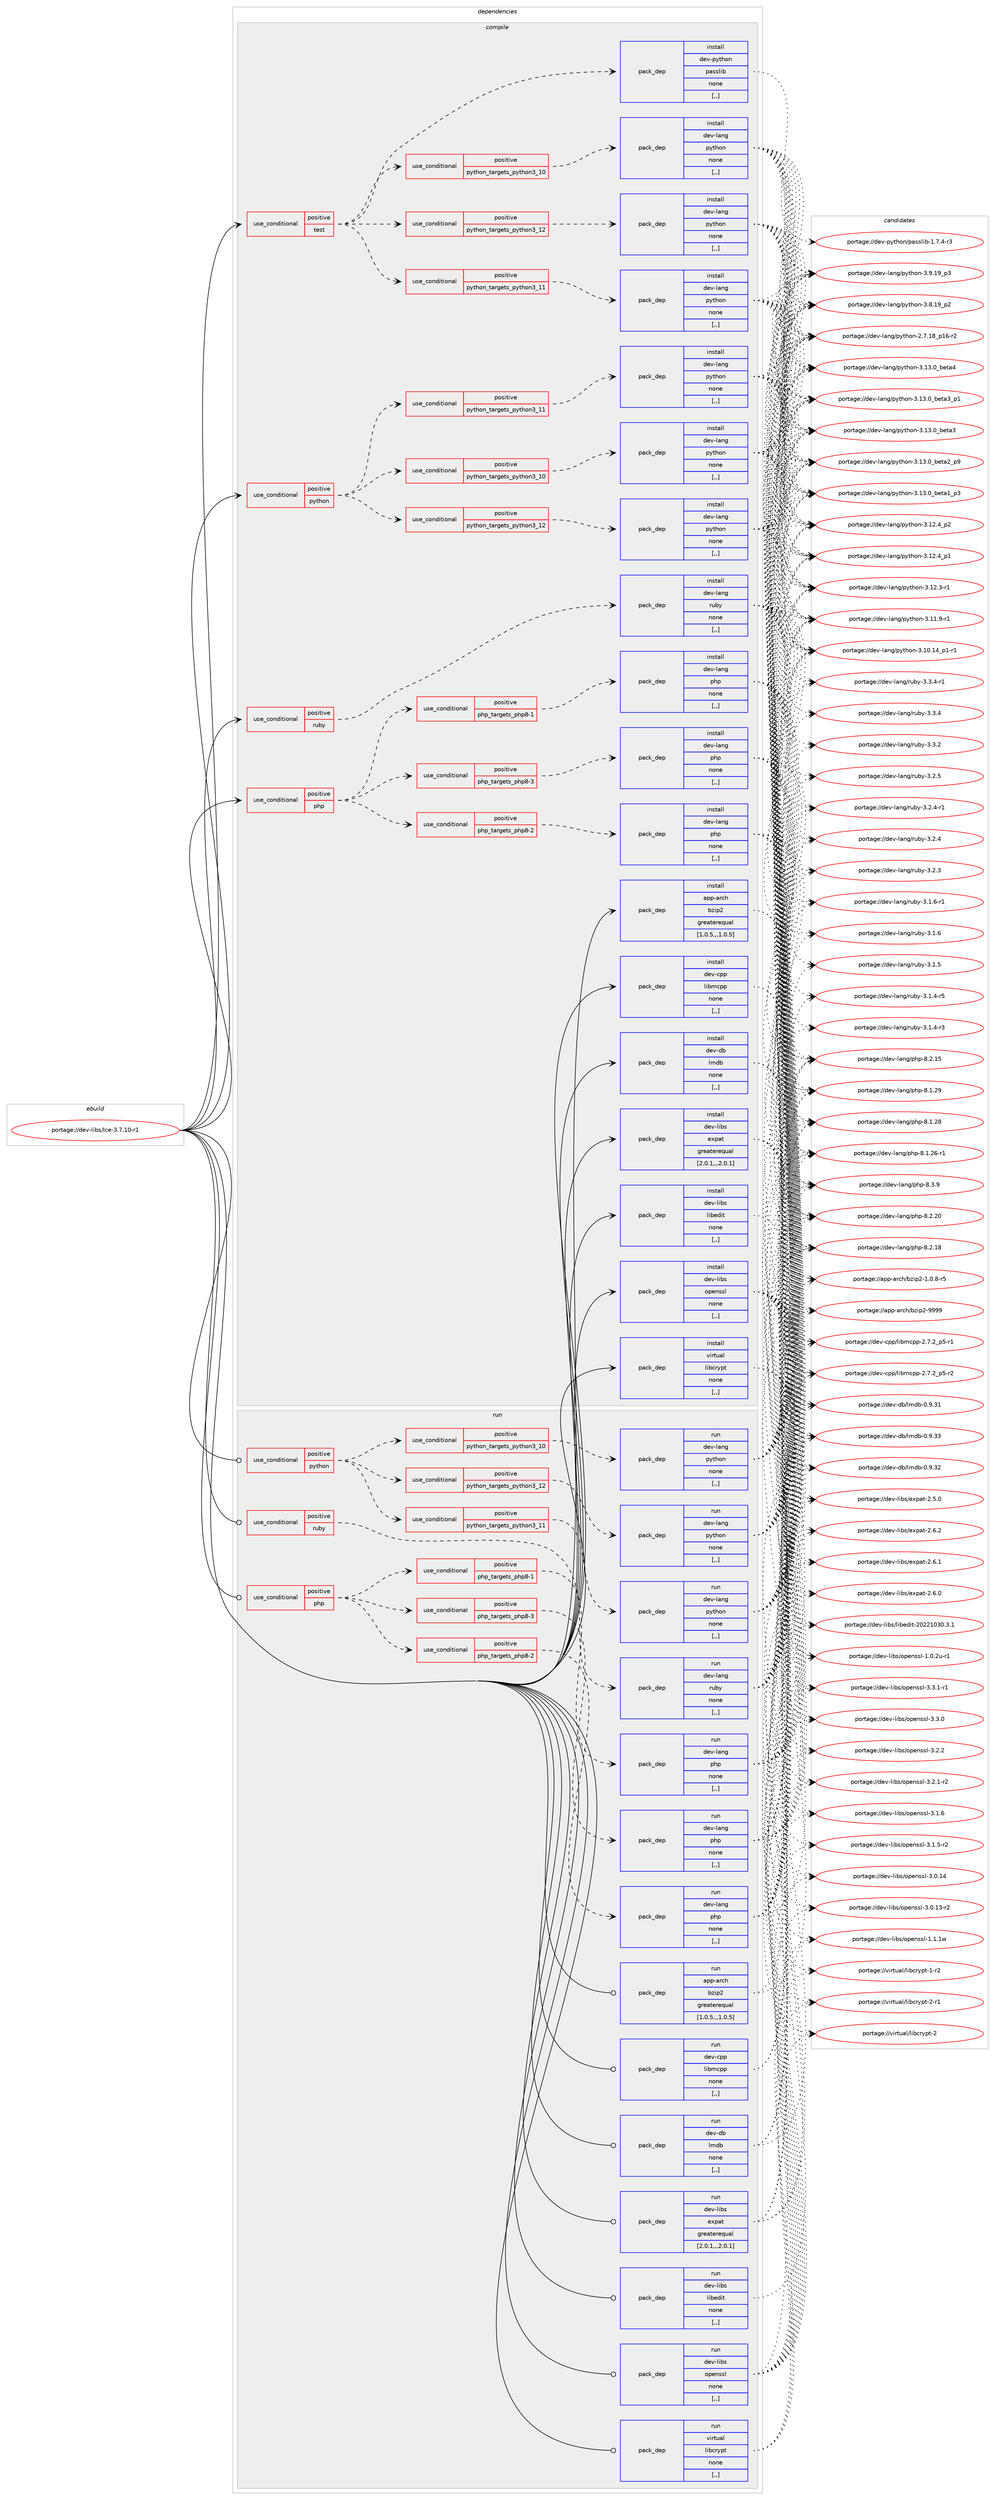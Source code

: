 digraph prolog {

# *************
# Graph options
# *************

newrank=true;
concentrate=true;
compound=true;
graph [rankdir=LR,fontname=Helvetica,fontsize=10,ranksep=1.5];#, ranksep=2.5, nodesep=0.2];
edge  [arrowhead=vee];
node  [fontname=Helvetica,fontsize=10];

# **********
# The ebuild
# **********

subgraph cluster_leftcol {
color=gray;
label=<<i>ebuild</i>>;
id [label="portage://dev-libs/Ice-3.7.10-r1", color=red, width=4, href="../dev-libs/Ice-3.7.10-r1.svg"];
}

# ****************
# The dependencies
# ****************

subgraph cluster_midcol {
color=gray;
label=<<i>dependencies</i>>;
subgraph cluster_compile {
fillcolor="#eeeeee";
style=filled;
label=<<i>compile</i>>;
subgraph cond25650 {
dependency106244 [label=<<TABLE BORDER="0" CELLBORDER="1" CELLSPACING="0" CELLPADDING="4"><TR><TD ROWSPAN="3" CELLPADDING="10">use_conditional</TD></TR><TR><TD>positive</TD></TR><TR><TD>php</TD></TR></TABLE>>, shape=none, color=red];
subgraph cond25651 {
dependency106245 [label=<<TABLE BORDER="0" CELLBORDER="1" CELLSPACING="0" CELLPADDING="4"><TR><TD ROWSPAN="3" CELLPADDING="10">use_conditional</TD></TR><TR><TD>positive</TD></TR><TR><TD>php_targets_php8-1</TD></TR></TABLE>>, shape=none, color=red];
subgraph pack79445 {
dependency106246 [label=<<TABLE BORDER="0" CELLBORDER="1" CELLSPACING="0" CELLPADDING="4" WIDTH="220"><TR><TD ROWSPAN="6" CELLPADDING="30">pack_dep</TD></TR><TR><TD WIDTH="110">install</TD></TR><TR><TD>dev-lang</TD></TR><TR><TD>php</TD></TR><TR><TD>none</TD></TR><TR><TD>[,,]</TD></TR></TABLE>>, shape=none, color=blue];
}
dependency106245:e -> dependency106246:w [weight=20,style="dashed",arrowhead="vee"];
}
dependency106244:e -> dependency106245:w [weight=20,style="dashed",arrowhead="vee"];
subgraph cond25652 {
dependency106247 [label=<<TABLE BORDER="0" CELLBORDER="1" CELLSPACING="0" CELLPADDING="4"><TR><TD ROWSPAN="3" CELLPADDING="10">use_conditional</TD></TR><TR><TD>positive</TD></TR><TR><TD>php_targets_php8-2</TD></TR></TABLE>>, shape=none, color=red];
subgraph pack79446 {
dependency106248 [label=<<TABLE BORDER="0" CELLBORDER="1" CELLSPACING="0" CELLPADDING="4" WIDTH="220"><TR><TD ROWSPAN="6" CELLPADDING="30">pack_dep</TD></TR><TR><TD WIDTH="110">install</TD></TR><TR><TD>dev-lang</TD></TR><TR><TD>php</TD></TR><TR><TD>none</TD></TR><TR><TD>[,,]</TD></TR></TABLE>>, shape=none, color=blue];
}
dependency106247:e -> dependency106248:w [weight=20,style="dashed",arrowhead="vee"];
}
dependency106244:e -> dependency106247:w [weight=20,style="dashed",arrowhead="vee"];
subgraph cond25653 {
dependency106249 [label=<<TABLE BORDER="0" CELLBORDER="1" CELLSPACING="0" CELLPADDING="4"><TR><TD ROWSPAN="3" CELLPADDING="10">use_conditional</TD></TR><TR><TD>positive</TD></TR><TR><TD>php_targets_php8-3</TD></TR></TABLE>>, shape=none, color=red];
subgraph pack79447 {
dependency106250 [label=<<TABLE BORDER="0" CELLBORDER="1" CELLSPACING="0" CELLPADDING="4" WIDTH="220"><TR><TD ROWSPAN="6" CELLPADDING="30">pack_dep</TD></TR><TR><TD WIDTH="110">install</TD></TR><TR><TD>dev-lang</TD></TR><TR><TD>php</TD></TR><TR><TD>none</TD></TR><TR><TD>[,,]</TD></TR></TABLE>>, shape=none, color=blue];
}
dependency106249:e -> dependency106250:w [weight=20,style="dashed",arrowhead="vee"];
}
dependency106244:e -> dependency106249:w [weight=20,style="dashed",arrowhead="vee"];
}
id:e -> dependency106244:w [weight=20,style="solid",arrowhead="vee"];
subgraph cond25654 {
dependency106251 [label=<<TABLE BORDER="0" CELLBORDER="1" CELLSPACING="0" CELLPADDING="4"><TR><TD ROWSPAN="3" CELLPADDING="10">use_conditional</TD></TR><TR><TD>positive</TD></TR><TR><TD>python</TD></TR></TABLE>>, shape=none, color=red];
subgraph cond25655 {
dependency106252 [label=<<TABLE BORDER="0" CELLBORDER="1" CELLSPACING="0" CELLPADDING="4"><TR><TD ROWSPAN="3" CELLPADDING="10">use_conditional</TD></TR><TR><TD>positive</TD></TR><TR><TD>python_targets_python3_10</TD></TR></TABLE>>, shape=none, color=red];
subgraph pack79448 {
dependency106253 [label=<<TABLE BORDER="0" CELLBORDER="1" CELLSPACING="0" CELLPADDING="4" WIDTH="220"><TR><TD ROWSPAN="6" CELLPADDING="30">pack_dep</TD></TR><TR><TD WIDTH="110">install</TD></TR><TR><TD>dev-lang</TD></TR><TR><TD>python</TD></TR><TR><TD>none</TD></TR><TR><TD>[,,]</TD></TR></TABLE>>, shape=none, color=blue];
}
dependency106252:e -> dependency106253:w [weight=20,style="dashed",arrowhead="vee"];
}
dependency106251:e -> dependency106252:w [weight=20,style="dashed",arrowhead="vee"];
subgraph cond25656 {
dependency106254 [label=<<TABLE BORDER="0" CELLBORDER="1" CELLSPACING="0" CELLPADDING="4"><TR><TD ROWSPAN="3" CELLPADDING="10">use_conditional</TD></TR><TR><TD>positive</TD></TR><TR><TD>python_targets_python3_11</TD></TR></TABLE>>, shape=none, color=red];
subgraph pack79449 {
dependency106255 [label=<<TABLE BORDER="0" CELLBORDER="1" CELLSPACING="0" CELLPADDING="4" WIDTH="220"><TR><TD ROWSPAN="6" CELLPADDING="30">pack_dep</TD></TR><TR><TD WIDTH="110">install</TD></TR><TR><TD>dev-lang</TD></TR><TR><TD>python</TD></TR><TR><TD>none</TD></TR><TR><TD>[,,]</TD></TR></TABLE>>, shape=none, color=blue];
}
dependency106254:e -> dependency106255:w [weight=20,style="dashed",arrowhead="vee"];
}
dependency106251:e -> dependency106254:w [weight=20,style="dashed",arrowhead="vee"];
subgraph cond25657 {
dependency106256 [label=<<TABLE BORDER="0" CELLBORDER="1" CELLSPACING="0" CELLPADDING="4"><TR><TD ROWSPAN="3" CELLPADDING="10">use_conditional</TD></TR><TR><TD>positive</TD></TR><TR><TD>python_targets_python3_12</TD></TR></TABLE>>, shape=none, color=red];
subgraph pack79450 {
dependency106257 [label=<<TABLE BORDER="0" CELLBORDER="1" CELLSPACING="0" CELLPADDING="4" WIDTH="220"><TR><TD ROWSPAN="6" CELLPADDING="30">pack_dep</TD></TR><TR><TD WIDTH="110">install</TD></TR><TR><TD>dev-lang</TD></TR><TR><TD>python</TD></TR><TR><TD>none</TD></TR><TR><TD>[,,]</TD></TR></TABLE>>, shape=none, color=blue];
}
dependency106256:e -> dependency106257:w [weight=20,style="dashed",arrowhead="vee"];
}
dependency106251:e -> dependency106256:w [weight=20,style="dashed",arrowhead="vee"];
}
id:e -> dependency106251:w [weight=20,style="solid",arrowhead="vee"];
subgraph cond25658 {
dependency106258 [label=<<TABLE BORDER="0" CELLBORDER="1" CELLSPACING="0" CELLPADDING="4"><TR><TD ROWSPAN="3" CELLPADDING="10">use_conditional</TD></TR><TR><TD>positive</TD></TR><TR><TD>ruby</TD></TR></TABLE>>, shape=none, color=red];
subgraph pack79451 {
dependency106259 [label=<<TABLE BORDER="0" CELLBORDER="1" CELLSPACING="0" CELLPADDING="4" WIDTH="220"><TR><TD ROWSPAN="6" CELLPADDING="30">pack_dep</TD></TR><TR><TD WIDTH="110">install</TD></TR><TR><TD>dev-lang</TD></TR><TR><TD>ruby</TD></TR><TR><TD>none</TD></TR><TR><TD>[,,]</TD></TR></TABLE>>, shape=none, color=blue];
}
dependency106258:e -> dependency106259:w [weight=20,style="dashed",arrowhead="vee"];
}
id:e -> dependency106258:w [weight=20,style="solid",arrowhead="vee"];
subgraph cond25659 {
dependency106260 [label=<<TABLE BORDER="0" CELLBORDER="1" CELLSPACING="0" CELLPADDING="4"><TR><TD ROWSPAN="3" CELLPADDING="10">use_conditional</TD></TR><TR><TD>positive</TD></TR><TR><TD>test</TD></TR></TABLE>>, shape=none, color=red];
subgraph cond25660 {
dependency106261 [label=<<TABLE BORDER="0" CELLBORDER="1" CELLSPACING="0" CELLPADDING="4"><TR><TD ROWSPAN="3" CELLPADDING="10">use_conditional</TD></TR><TR><TD>positive</TD></TR><TR><TD>python_targets_python3_10</TD></TR></TABLE>>, shape=none, color=red];
subgraph pack79452 {
dependency106262 [label=<<TABLE BORDER="0" CELLBORDER="1" CELLSPACING="0" CELLPADDING="4" WIDTH="220"><TR><TD ROWSPAN="6" CELLPADDING="30">pack_dep</TD></TR><TR><TD WIDTH="110">install</TD></TR><TR><TD>dev-lang</TD></TR><TR><TD>python</TD></TR><TR><TD>none</TD></TR><TR><TD>[,,]</TD></TR></TABLE>>, shape=none, color=blue];
}
dependency106261:e -> dependency106262:w [weight=20,style="dashed",arrowhead="vee"];
}
dependency106260:e -> dependency106261:w [weight=20,style="dashed",arrowhead="vee"];
subgraph cond25661 {
dependency106263 [label=<<TABLE BORDER="0" CELLBORDER="1" CELLSPACING="0" CELLPADDING="4"><TR><TD ROWSPAN="3" CELLPADDING="10">use_conditional</TD></TR><TR><TD>positive</TD></TR><TR><TD>python_targets_python3_11</TD></TR></TABLE>>, shape=none, color=red];
subgraph pack79453 {
dependency106264 [label=<<TABLE BORDER="0" CELLBORDER="1" CELLSPACING="0" CELLPADDING="4" WIDTH="220"><TR><TD ROWSPAN="6" CELLPADDING="30">pack_dep</TD></TR><TR><TD WIDTH="110">install</TD></TR><TR><TD>dev-lang</TD></TR><TR><TD>python</TD></TR><TR><TD>none</TD></TR><TR><TD>[,,]</TD></TR></TABLE>>, shape=none, color=blue];
}
dependency106263:e -> dependency106264:w [weight=20,style="dashed",arrowhead="vee"];
}
dependency106260:e -> dependency106263:w [weight=20,style="dashed",arrowhead="vee"];
subgraph cond25662 {
dependency106265 [label=<<TABLE BORDER="0" CELLBORDER="1" CELLSPACING="0" CELLPADDING="4"><TR><TD ROWSPAN="3" CELLPADDING="10">use_conditional</TD></TR><TR><TD>positive</TD></TR><TR><TD>python_targets_python3_12</TD></TR></TABLE>>, shape=none, color=red];
subgraph pack79454 {
dependency106266 [label=<<TABLE BORDER="0" CELLBORDER="1" CELLSPACING="0" CELLPADDING="4" WIDTH="220"><TR><TD ROWSPAN="6" CELLPADDING="30">pack_dep</TD></TR><TR><TD WIDTH="110">install</TD></TR><TR><TD>dev-lang</TD></TR><TR><TD>python</TD></TR><TR><TD>none</TD></TR><TR><TD>[,,]</TD></TR></TABLE>>, shape=none, color=blue];
}
dependency106265:e -> dependency106266:w [weight=20,style="dashed",arrowhead="vee"];
}
dependency106260:e -> dependency106265:w [weight=20,style="dashed",arrowhead="vee"];
subgraph pack79455 {
dependency106267 [label=<<TABLE BORDER="0" CELLBORDER="1" CELLSPACING="0" CELLPADDING="4" WIDTH="220"><TR><TD ROWSPAN="6" CELLPADDING="30">pack_dep</TD></TR><TR><TD WIDTH="110">install</TD></TR><TR><TD>dev-python</TD></TR><TR><TD>passlib</TD></TR><TR><TD>none</TD></TR><TR><TD>[,,]</TD></TR></TABLE>>, shape=none, color=blue];
}
dependency106260:e -> dependency106267:w [weight=20,style="dashed",arrowhead="vee"];
}
id:e -> dependency106260:w [weight=20,style="solid",arrowhead="vee"];
subgraph pack79456 {
dependency106268 [label=<<TABLE BORDER="0" CELLBORDER="1" CELLSPACING="0" CELLPADDING="4" WIDTH="220"><TR><TD ROWSPAN="6" CELLPADDING="30">pack_dep</TD></TR><TR><TD WIDTH="110">install</TD></TR><TR><TD>app-arch</TD></TR><TR><TD>bzip2</TD></TR><TR><TD>greaterequal</TD></TR><TR><TD>[1.0.5,,,1.0.5]</TD></TR></TABLE>>, shape=none, color=blue];
}
id:e -> dependency106268:w [weight=20,style="solid",arrowhead="vee"];
subgraph pack79457 {
dependency106269 [label=<<TABLE BORDER="0" CELLBORDER="1" CELLSPACING="0" CELLPADDING="4" WIDTH="220"><TR><TD ROWSPAN="6" CELLPADDING="30">pack_dep</TD></TR><TR><TD WIDTH="110">install</TD></TR><TR><TD>dev-cpp</TD></TR><TR><TD>libmcpp</TD></TR><TR><TD>none</TD></TR><TR><TD>[,,]</TD></TR></TABLE>>, shape=none, color=blue];
}
id:e -> dependency106269:w [weight=20,style="solid",arrowhead="vee"];
subgraph pack79458 {
dependency106270 [label=<<TABLE BORDER="0" CELLBORDER="1" CELLSPACING="0" CELLPADDING="4" WIDTH="220"><TR><TD ROWSPAN="6" CELLPADDING="30">pack_dep</TD></TR><TR><TD WIDTH="110">install</TD></TR><TR><TD>dev-db</TD></TR><TR><TD>lmdb</TD></TR><TR><TD>none</TD></TR><TR><TD>[,,]</TD></TR></TABLE>>, shape=none, color=blue];
}
id:e -> dependency106270:w [weight=20,style="solid",arrowhead="vee"];
subgraph pack79459 {
dependency106271 [label=<<TABLE BORDER="0" CELLBORDER="1" CELLSPACING="0" CELLPADDING="4" WIDTH="220"><TR><TD ROWSPAN="6" CELLPADDING="30">pack_dep</TD></TR><TR><TD WIDTH="110">install</TD></TR><TR><TD>dev-libs</TD></TR><TR><TD>expat</TD></TR><TR><TD>greaterequal</TD></TR><TR><TD>[2.0.1,,,2.0.1]</TD></TR></TABLE>>, shape=none, color=blue];
}
id:e -> dependency106271:w [weight=20,style="solid",arrowhead="vee"];
subgraph pack79460 {
dependency106272 [label=<<TABLE BORDER="0" CELLBORDER="1" CELLSPACING="0" CELLPADDING="4" WIDTH="220"><TR><TD ROWSPAN="6" CELLPADDING="30">pack_dep</TD></TR><TR><TD WIDTH="110">install</TD></TR><TR><TD>dev-libs</TD></TR><TR><TD>libedit</TD></TR><TR><TD>none</TD></TR><TR><TD>[,,]</TD></TR></TABLE>>, shape=none, color=blue];
}
id:e -> dependency106272:w [weight=20,style="solid",arrowhead="vee"];
subgraph pack79461 {
dependency106273 [label=<<TABLE BORDER="0" CELLBORDER="1" CELLSPACING="0" CELLPADDING="4" WIDTH="220"><TR><TD ROWSPAN="6" CELLPADDING="30">pack_dep</TD></TR><TR><TD WIDTH="110">install</TD></TR><TR><TD>dev-libs</TD></TR><TR><TD>openssl</TD></TR><TR><TD>none</TD></TR><TR><TD>[,,]</TD></TR></TABLE>>, shape=none, color=blue];
}
id:e -> dependency106273:w [weight=20,style="solid",arrowhead="vee"];
subgraph pack79462 {
dependency106274 [label=<<TABLE BORDER="0" CELLBORDER="1" CELLSPACING="0" CELLPADDING="4" WIDTH="220"><TR><TD ROWSPAN="6" CELLPADDING="30">pack_dep</TD></TR><TR><TD WIDTH="110">install</TD></TR><TR><TD>virtual</TD></TR><TR><TD>libcrypt</TD></TR><TR><TD>none</TD></TR><TR><TD>[,,]</TD></TR></TABLE>>, shape=none, color=blue];
}
id:e -> dependency106274:w [weight=20,style="solid",arrowhead="vee"];
}
subgraph cluster_compileandrun {
fillcolor="#eeeeee";
style=filled;
label=<<i>compile and run</i>>;
}
subgraph cluster_run {
fillcolor="#eeeeee";
style=filled;
label=<<i>run</i>>;
subgraph cond25663 {
dependency106275 [label=<<TABLE BORDER="0" CELLBORDER="1" CELLSPACING="0" CELLPADDING="4"><TR><TD ROWSPAN="3" CELLPADDING="10">use_conditional</TD></TR><TR><TD>positive</TD></TR><TR><TD>php</TD></TR></TABLE>>, shape=none, color=red];
subgraph cond25664 {
dependency106276 [label=<<TABLE BORDER="0" CELLBORDER="1" CELLSPACING="0" CELLPADDING="4"><TR><TD ROWSPAN="3" CELLPADDING="10">use_conditional</TD></TR><TR><TD>positive</TD></TR><TR><TD>php_targets_php8-1</TD></TR></TABLE>>, shape=none, color=red];
subgraph pack79463 {
dependency106277 [label=<<TABLE BORDER="0" CELLBORDER="1" CELLSPACING="0" CELLPADDING="4" WIDTH="220"><TR><TD ROWSPAN="6" CELLPADDING="30">pack_dep</TD></TR><TR><TD WIDTH="110">run</TD></TR><TR><TD>dev-lang</TD></TR><TR><TD>php</TD></TR><TR><TD>none</TD></TR><TR><TD>[,,]</TD></TR></TABLE>>, shape=none, color=blue];
}
dependency106276:e -> dependency106277:w [weight=20,style="dashed",arrowhead="vee"];
}
dependency106275:e -> dependency106276:w [weight=20,style="dashed",arrowhead="vee"];
subgraph cond25665 {
dependency106278 [label=<<TABLE BORDER="0" CELLBORDER="1" CELLSPACING="0" CELLPADDING="4"><TR><TD ROWSPAN="3" CELLPADDING="10">use_conditional</TD></TR><TR><TD>positive</TD></TR><TR><TD>php_targets_php8-2</TD></TR></TABLE>>, shape=none, color=red];
subgraph pack79464 {
dependency106279 [label=<<TABLE BORDER="0" CELLBORDER="1" CELLSPACING="0" CELLPADDING="4" WIDTH="220"><TR><TD ROWSPAN="6" CELLPADDING="30">pack_dep</TD></TR><TR><TD WIDTH="110">run</TD></TR><TR><TD>dev-lang</TD></TR><TR><TD>php</TD></TR><TR><TD>none</TD></TR><TR><TD>[,,]</TD></TR></TABLE>>, shape=none, color=blue];
}
dependency106278:e -> dependency106279:w [weight=20,style="dashed",arrowhead="vee"];
}
dependency106275:e -> dependency106278:w [weight=20,style="dashed",arrowhead="vee"];
subgraph cond25666 {
dependency106280 [label=<<TABLE BORDER="0" CELLBORDER="1" CELLSPACING="0" CELLPADDING="4"><TR><TD ROWSPAN="3" CELLPADDING="10">use_conditional</TD></TR><TR><TD>positive</TD></TR><TR><TD>php_targets_php8-3</TD></TR></TABLE>>, shape=none, color=red];
subgraph pack79465 {
dependency106281 [label=<<TABLE BORDER="0" CELLBORDER="1" CELLSPACING="0" CELLPADDING="4" WIDTH="220"><TR><TD ROWSPAN="6" CELLPADDING="30">pack_dep</TD></TR><TR><TD WIDTH="110">run</TD></TR><TR><TD>dev-lang</TD></TR><TR><TD>php</TD></TR><TR><TD>none</TD></TR><TR><TD>[,,]</TD></TR></TABLE>>, shape=none, color=blue];
}
dependency106280:e -> dependency106281:w [weight=20,style="dashed",arrowhead="vee"];
}
dependency106275:e -> dependency106280:w [weight=20,style="dashed",arrowhead="vee"];
}
id:e -> dependency106275:w [weight=20,style="solid",arrowhead="odot"];
subgraph cond25667 {
dependency106282 [label=<<TABLE BORDER="0" CELLBORDER="1" CELLSPACING="0" CELLPADDING="4"><TR><TD ROWSPAN="3" CELLPADDING="10">use_conditional</TD></TR><TR><TD>positive</TD></TR><TR><TD>python</TD></TR></TABLE>>, shape=none, color=red];
subgraph cond25668 {
dependency106283 [label=<<TABLE BORDER="0" CELLBORDER="1" CELLSPACING="0" CELLPADDING="4"><TR><TD ROWSPAN="3" CELLPADDING="10">use_conditional</TD></TR><TR><TD>positive</TD></TR><TR><TD>python_targets_python3_10</TD></TR></TABLE>>, shape=none, color=red];
subgraph pack79466 {
dependency106284 [label=<<TABLE BORDER="0" CELLBORDER="1" CELLSPACING="0" CELLPADDING="4" WIDTH="220"><TR><TD ROWSPAN="6" CELLPADDING="30">pack_dep</TD></TR><TR><TD WIDTH="110">run</TD></TR><TR><TD>dev-lang</TD></TR><TR><TD>python</TD></TR><TR><TD>none</TD></TR><TR><TD>[,,]</TD></TR></TABLE>>, shape=none, color=blue];
}
dependency106283:e -> dependency106284:w [weight=20,style="dashed",arrowhead="vee"];
}
dependency106282:e -> dependency106283:w [weight=20,style="dashed",arrowhead="vee"];
subgraph cond25669 {
dependency106285 [label=<<TABLE BORDER="0" CELLBORDER="1" CELLSPACING="0" CELLPADDING="4"><TR><TD ROWSPAN="3" CELLPADDING="10">use_conditional</TD></TR><TR><TD>positive</TD></TR><TR><TD>python_targets_python3_11</TD></TR></TABLE>>, shape=none, color=red];
subgraph pack79467 {
dependency106286 [label=<<TABLE BORDER="0" CELLBORDER="1" CELLSPACING="0" CELLPADDING="4" WIDTH="220"><TR><TD ROWSPAN="6" CELLPADDING="30">pack_dep</TD></TR><TR><TD WIDTH="110">run</TD></TR><TR><TD>dev-lang</TD></TR><TR><TD>python</TD></TR><TR><TD>none</TD></TR><TR><TD>[,,]</TD></TR></TABLE>>, shape=none, color=blue];
}
dependency106285:e -> dependency106286:w [weight=20,style="dashed",arrowhead="vee"];
}
dependency106282:e -> dependency106285:w [weight=20,style="dashed",arrowhead="vee"];
subgraph cond25670 {
dependency106287 [label=<<TABLE BORDER="0" CELLBORDER="1" CELLSPACING="0" CELLPADDING="4"><TR><TD ROWSPAN="3" CELLPADDING="10">use_conditional</TD></TR><TR><TD>positive</TD></TR><TR><TD>python_targets_python3_12</TD></TR></TABLE>>, shape=none, color=red];
subgraph pack79468 {
dependency106288 [label=<<TABLE BORDER="0" CELLBORDER="1" CELLSPACING="0" CELLPADDING="4" WIDTH="220"><TR><TD ROWSPAN="6" CELLPADDING="30">pack_dep</TD></TR><TR><TD WIDTH="110">run</TD></TR><TR><TD>dev-lang</TD></TR><TR><TD>python</TD></TR><TR><TD>none</TD></TR><TR><TD>[,,]</TD></TR></TABLE>>, shape=none, color=blue];
}
dependency106287:e -> dependency106288:w [weight=20,style="dashed",arrowhead="vee"];
}
dependency106282:e -> dependency106287:w [weight=20,style="dashed",arrowhead="vee"];
}
id:e -> dependency106282:w [weight=20,style="solid",arrowhead="odot"];
subgraph cond25671 {
dependency106289 [label=<<TABLE BORDER="0" CELLBORDER="1" CELLSPACING="0" CELLPADDING="4"><TR><TD ROWSPAN="3" CELLPADDING="10">use_conditional</TD></TR><TR><TD>positive</TD></TR><TR><TD>ruby</TD></TR></TABLE>>, shape=none, color=red];
subgraph pack79469 {
dependency106290 [label=<<TABLE BORDER="0" CELLBORDER="1" CELLSPACING="0" CELLPADDING="4" WIDTH="220"><TR><TD ROWSPAN="6" CELLPADDING="30">pack_dep</TD></TR><TR><TD WIDTH="110">run</TD></TR><TR><TD>dev-lang</TD></TR><TR><TD>ruby</TD></TR><TR><TD>none</TD></TR><TR><TD>[,,]</TD></TR></TABLE>>, shape=none, color=blue];
}
dependency106289:e -> dependency106290:w [weight=20,style="dashed",arrowhead="vee"];
}
id:e -> dependency106289:w [weight=20,style="solid",arrowhead="odot"];
subgraph pack79470 {
dependency106291 [label=<<TABLE BORDER="0" CELLBORDER="1" CELLSPACING="0" CELLPADDING="4" WIDTH="220"><TR><TD ROWSPAN="6" CELLPADDING="30">pack_dep</TD></TR><TR><TD WIDTH="110">run</TD></TR><TR><TD>app-arch</TD></TR><TR><TD>bzip2</TD></TR><TR><TD>greaterequal</TD></TR><TR><TD>[1.0.5,,,1.0.5]</TD></TR></TABLE>>, shape=none, color=blue];
}
id:e -> dependency106291:w [weight=20,style="solid",arrowhead="odot"];
subgraph pack79471 {
dependency106292 [label=<<TABLE BORDER="0" CELLBORDER="1" CELLSPACING="0" CELLPADDING="4" WIDTH="220"><TR><TD ROWSPAN="6" CELLPADDING="30">pack_dep</TD></TR><TR><TD WIDTH="110">run</TD></TR><TR><TD>dev-cpp</TD></TR><TR><TD>libmcpp</TD></TR><TR><TD>none</TD></TR><TR><TD>[,,]</TD></TR></TABLE>>, shape=none, color=blue];
}
id:e -> dependency106292:w [weight=20,style="solid",arrowhead="odot"];
subgraph pack79472 {
dependency106293 [label=<<TABLE BORDER="0" CELLBORDER="1" CELLSPACING="0" CELLPADDING="4" WIDTH="220"><TR><TD ROWSPAN="6" CELLPADDING="30">pack_dep</TD></TR><TR><TD WIDTH="110">run</TD></TR><TR><TD>dev-db</TD></TR><TR><TD>lmdb</TD></TR><TR><TD>none</TD></TR><TR><TD>[,,]</TD></TR></TABLE>>, shape=none, color=blue];
}
id:e -> dependency106293:w [weight=20,style="solid",arrowhead="odot"];
subgraph pack79473 {
dependency106294 [label=<<TABLE BORDER="0" CELLBORDER="1" CELLSPACING="0" CELLPADDING="4" WIDTH="220"><TR><TD ROWSPAN="6" CELLPADDING="30">pack_dep</TD></TR><TR><TD WIDTH="110">run</TD></TR><TR><TD>dev-libs</TD></TR><TR><TD>expat</TD></TR><TR><TD>greaterequal</TD></TR><TR><TD>[2.0.1,,,2.0.1]</TD></TR></TABLE>>, shape=none, color=blue];
}
id:e -> dependency106294:w [weight=20,style="solid",arrowhead="odot"];
subgraph pack79474 {
dependency106295 [label=<<TABLE BORDER="0" CELLBORDER="1" CELLSPACING="0" CELLPADDING="4" WIDTH="220"><TR><TD ROWSPAN="6" CELLPADDING="30">pack_dep</TD></TR><TR><TD WIDTH="110">run</TD></TR><TR><TD>dev-libs</TD></TR><TR><TD>libedit</TD></TR><TR><TD>none</TD></TR><TR><TD>[,,]</TD></TR></TABLE>>, shape=none, color=blue];
}
id:e -> dependency106295:w [weight=20,style="solid",arrowhead="odot"];
subgraph pack79475 {
dependency106296 [label=<<TABLE BORDER="0" CELLBORDER="1" CELLSPACING="0" CELLPADDING="4" WIDTH="220"><TR><TD ROWSPAN="6" CELLPADDING="30">pack_dep</TD></TR><TR><TD WIDTH="110">run</TD></TR><TR><TD>dev-libs</TD></TR><TR><TD>openssl</TD></TR><TR><TD>none</TD></TR><TR><TD>[,,]</TD></TR></TABLE>>, shape=none, color=blue];
}
id:e -> dependency106296:w [weight=20,style="solid",arrowhead="odot"];
subgraph pack79476 {
dependency106297 [label=<<TABLE BORDER="0" CELLBORDER="1" CELLSPACING="0" CELLPADDING="4" WIDTH="220"><TR><TD ROWSPAN="6" CELLPADDING="30">pack_dep</TD></TR><TR><TD WIDTH="110">run</TD></TR><TR><TD>virtual</TD></TR><TR><TD>libcrypt</TD></TR><TR><TD>none</TD></TR><TR><TD>[,,]</TD></TR></TABLE>>, shape=none, color=blue];
}
id:e -> dependency106297:w [weight=20,style="solid",arrowhead="odot"];
}
}

# **************
# The candidates
# **************

subgraph cluster_choices {
rank=same;
color=gray;
label=<<i>candidates</i>>;

subgraph choice79445 {
color=black;
nodesep=1;
choice100101118451089711010347112104112455646514657 [label="portage://dev-lang/php-8.3.9", color=red, width=4,href="../dev-lang/php-8.3.9.svg"];
choice10010111845108971101034711210411245564650465048 [label="portage://dev-lang/php-8.2.20", color=red, width=4,href="../dev-lang/php-8.2.20.svg"];
choice10010111845108971101034711210411245564650464956 [label="portage://dev-lang/php-8.2.18", color=red, width=4,href="../dev-lang/php-8.2.18.svg"];
choice10010111845108971101034711210411245564650464953 [label="portage://dev-lang/php-8.2.15", color=red, width=4,href="../dev-lang/php-8.2.15.svg"];
choice10010111845108971101034711210411245564649465057 [label="portage://dev-lang/php-8.1.29", color=red, width=4,href="../dev-lang/php-8.1.29.svg"];
choice10010111845108971101034711210411245564649465056 [label="portage://dev-lang/php-8.1.28", color=red, width=4,href="../dev-lang/php-8.1.28.svg"];
choice100101118451089711010347112104112455646494650544511449 [label="portage://dev-lang/php-8.1.26-r1", color=red, width=4,href="../dev-lang/php-8.1.26-r1.svg"];
dependency106246:e -> choice100101118451089711010347112104112455646514657:w [style=dotted,weight="100"];
dependency106246:e -> choice10010111845108971101034711210411245564650465048:w [style=dotted,weight="100"];
dependency106246:e -> choice10010111845108971101034711210411245564650464956:w [style=dotted,weight="100"];
dependency106246:e -> choice10010111845108971101034711210411245564650464953:w [style=dotted,weight="100"];
dependency106246:e -> choice10010111845108971101034711210411245564649465057:w [style=dotted,weight="100"];
dependency106246:e -> choice10010111845108971101034711210411245564649465056:w [style=dotted,weight="100"];
dependency106246:e -> choice100101118451089711010347112104112455646494650544511449:w [style=dotted,weight="100"];
}
subgraph choice79446 {
color=black;
nodesep=1;
choice100101118451089711010347112104112455646514657 [label="portage://dev-lang/php-8.3.9", color=red, width=4,href="../dev-lang/php-8.3.9.svg"];
choice10010111845108971101034711210411245564650465048 [label="portage://dev-lang/php-8.2.20", color=red, width=4,href="../dev-lang/php-8.2.20.svg"];
choice10010111845108971101034711210411245564650464956 [label="portage://dev-lang/php-8.2.18", color=red, width=4,href="../dev-lang/php-8.2.18.svg"];
choice10010111845108971101034711210411245564650464953 [label="portage://dev-lang/php-8.2.15", color=red, width=4,href="../dev-lang/php-8.2.15.svg"];
choice10010111845108971101034711210411245564649465057 [label="portage://dev-lang/php-8.1.29", color=red, width=4,href="../dev-lang/php-8.1.29.svg"];
choice10010111845108971101034711210411245564649465056 [label="portage://dev-lang/php-8.1.28", color=red, width=4,href="../dev-lang/php-8.1.28.svg"];
choice100101118451089711010347112104112455646494650544511449 [label="portage://dev-lang/php-8.1.26-r1", color=red, width=4,href="../dev-lang/php-8.1.26-r1.svg"];
dependency106248:e -> choice100101118451089711010347112104112455646514657:w [style=dotted,weight="100"];
dependency106248:e -> choice10010111845108971101034711210411245564650465048:w [style=dotted,weight="100"];
dependency106248:e -> choice10010111845108971101034711210411245564650464956:w [style=dotted,weight="100"];
dependency106248:e -> choice10010111845108971101034711210411245564650464953:w [style=dotted,weight="100"];
dependency106248:e -> choice10010111845108971101034711210411245564649465057:w [style=dotted,weight="100"];
dependency106248:e -> choice10010111845108971101034711210411245564649465056:w [style=dotted,weight="100"];
dependency106248:e -> choice100101118451089711010347112104112455646494650544511449:w [style=dotted,weight="100"];
}
subgraph choice79447 {
color=black;
nodesep=1;
choice100101118451089711010347112104112455646514657 [label="portage://dev-lang/php-8.3.9", color=red, width=4,href="../dev-lang/php-8.3.9.svg"];
choice10010111845108971101034711210411245564650465048 [label="portage://dev-lang/php-8.2.20", color=red, width=4,href="../dev-lang/php-8.2.20.svg"];
choice10010111845108971101034711210411245564650464956 [label="portage://dev-lang/php-8.2.18", color=red, width=4,href="../dev-lang/php-8.2.18.svg"];
choice10010111845108971101034711210411245564650464953 [label="portage://dev-lang/php-8.2.15", color=red, width=4,href="../dev-lang/php-8.2.15.svg"];
choice10010111845108971101034711210411245564649465057 [label="portage://dev-lang/php-8.1.29", color=red, width=4,href="../dev-lang/php-8.1.29.svg"];
choice10010111845108971101034711210411245564649465056 [label="portage://dev-lang/php-8.1.28", color=red, width=4,href="../dev-lang/php-8.1.28.svg"];
choice100101118451089711010347112104112455646494650544511449 [label="portage://dev-lang/php-8.1.26-r1", color=red, width=4,href="../dev-lang/php-8.1.26-r1.svg"];
dependency106250:e -> choice100101118451089711010347112104112455646514657:w [style=dotted,weight="100"];
dependency106250:e -> choice10010111845108971101034711210411245564650465048:w [style=dotted,weight="100"];
dependency106250:e -> choice10010111845108971101034711210411245564650464956:w [style=dotted,weight="100"];
dependency106250:e -> choice10010111845108971101034711210411245564650464953:w [style=dotted,weight="100"];
dependency106250:e -> choice10010111845108971101034711210411245564649465057:w [style=dotted,weight="100"];
dependency106250:e -> choice10010111845108971101034711210411245564649465056:w [style=dotted,weight="100"];
dependency106250:e -> choice100101118451089711010347112104112455646494650544511449:w [style=dotted,weight="100"];
}
subgraph choice79448 {
color=black;
nodesep=1;
choice1001011184510897110103471121211161041111104551464951464895981011169752 [label="portage://dev-lang/python-3.13.0_beta4", color=red, width=4,href="../dev-lang/python-3.13.0_beta4.svg"];
choice10010111845108971101034711212111610411111045514649514648959810111697519511249 [label="portage://dev-lang/python-3.13.0_beta3_p1", color=red, width=4,href="../dev-lang/python-3.13.0_beta3_p1.svg"];
choice1001011184510897110103471121211161041111104551464951464895981011169751 [label="portage://dev-lang/python-3.13.0_beta3", color=red, width=4,href="../dev-lang/python-3.13.0_beta3.svg"];
choice10010111845108971101034711212111610411111045514649514648959810111697509511257 [label="portage://dev-lang/python-3.13.0_beta2_p9", color=red, width=4,href="../dev-lang/python-3.13.0_beta2_p9.svg"];
choice10010111845108971101034711212111610411111045514649514648959810111697499511251 [label="portage://dev-lang/python-3.13.0_beta1_p3", color=red, width=4,href="../dev-lang/python-3.13.0_beta1_p3.svg"];
choice100101118451089711010347112121116104111110455146495046529511250 [label="portage://dev-lang/python-3.12.4_p2", color=red, width=4,href="../dev-lang/python-3.12.4_p2.svg"];
choice100101118451089711010347112121116104111110455146495046529511249 [label="portage://dev-lang/python-3.12.4_p1", color=red, width=4,href="../dev-lang/python-3.12.4_p1.svg"];
choice100101118451089711010347112121116104111110455146495046514511449 [label="portage://dev-lang/python-3.12.3-r1", color=red, width=4,href="../dev-lang/python-3.12.3-r1.svg"];
choice100101118451089711010347112121116104111110455146494946574511449 [label="portage://dev-lang/python-3.11.9-r1", color=red, width=4,href="../dev-lang/python-3.11.9-r1.svg"];
choice100101118451089711010347112121116104111110455146494846495295112494511449 [label="portage://dev-lang/python-3.10.14_p1-r1", color=red, width=4,href="../dev-lang/python-3.10.14_p1-r1.svg"];
choice100101118451089711010347112121116104111110455146574649579511251 [label="portage://dev-lang/python-3.9.19_p3", color=red, width=4,href="../dev-lang/python-3.9.19_p3.svg"];
choice100101118451089711010347112121116104111110455146564649579511250 [label="portage://dev-lang/python-3.8.19_p2", color=red, width=4,href="../dev-lang/python-3.8.19_p2.svg"];
choice100101118451089711010347112121116104111110455046554649569511249544511450 [label="portage://dev-lang/python-2.7.18_p16-r2", color=red, width=4,href="../dev-lang/python-2.7.18_p16-r2.svg"];
dependency106253:e -> choice1001011184510897110103471121211161041111104551464951464895981011169752:w [style=dotted,weight="100"];
dependency106253:e -> choice10010111845108971101034711212111610411111045514649514648959810111697519511249:w [style=dotted,weight="100"];
dependency106253:e -> choice1001011184510897110103471121211161041111104551464951464895981011169751:w [style=dotted,weight="100"];
dependency106253:e -> choice10010111845108971101034711212111610411111045514649514648959810111697509511257:w [style=dotted,weight="100"];
dependency106253:e -> choice10010111845108971101034711212111610411111045514649514648959810111697499511251:w [style=dotted,weight="100"];
dependency106253:e -> choice100101118451089711010347112121116104111110455146495046529511250:w [style=dotted,weight="100"];
dependency106253:e -> choice100101118451089711010347112121116104111110455146495046529511249:w [style=dotted,weight="100"];
dependency106253:e -> choice100101118451089711010347112121116104111110455146495046514511449:w [style=dotted,weight="100"];
dependency106253:e -> choice100101118451089711010347112121116104111110455146494946574511449:w [style=dotted,weight="100"];
dependency106253:e -> choice100101118451089711010347112121116104111110455146494846495295112494511449:w [style=dotted,weight="100"];
dependency106253:e -> choice100101118451089711010347112121116104111110455146574649579511251:w [style=dotted,weight="100"];
dependency106253:e -> choice100101118451089711010347112121116104111110455146564649579511250:w [style=dotted,weight="100"];
dependency106253:e -> choice100101118451089711010347112121116104111110455046554649569511249544511450:w [style=dotted,weight="100"];
}
subgraph choice79449 {
color=black;
nodesep=1;
choice1001011184510897110103471121211161041111104551464951464895981011169752 [label="portage://dev-lang/python-3.13.0_beta4", color=red, width=4,href="../dev-lang/python-3.13.0_beta4.svg"];
choice10010111845108971101034711212111610411111045514649514648959810111697519511249 [label="portage://dev-lang/python-3.13.0_beta3_p1", color=red, width=4,href="../dev-lang/python-3.13.0_beta3_p1.svg"];
choice1001011184510897110103471121211161041111104551464951464895981011169751 [label="portage://dev-lang/python-3.13.0_beta3", color=red, width=4,href="../dev-lang/python-3.13.0_beta3.svg"];
choice10010111845108971101034711212111610411111045514649514648959810111697509511257 [label="portage://dev-lang/python-3.13.0_beta2_p9", color=red, width=4,href="../dev-lang/python-3.13.0_beta2_p9.svg"];
choice10010111845108971101034711212111610411111045514649514648959810111697499511251 [label="portage://dev-lang/python-3.13.0_beta1_p3", color=red, width=4,href="../dev-lang/python-3.13.0_beta1_p3.svg"];
choice100101118451089711010347112121116104111110455146495046529511250 [label="portage://dev-lang/python-3.12.4_p2", color=red, width=4,href="../dev-lang/python-3.12.4_p2.svg"];
choice100101118451089711010347112121116104111110455146495046529511249 [label="portage://dev-lang/python-3.12.4_p1", color=red, width=4,href="../dev-lang/python-3.12.4_p1.svg"];
choice100101118451089711010347112121116104111110455146495046514511449 [label="portage://dev-lang/python-3.12.3-r1", color=red, width=4,href="../dev-lang/python-3.12.3-r1.svg"];
choice100101118451089711010347112121116104111110455146494946574511449 [label="portage://dev-lang/python-3.11.9-r1", color=red, width=4,href="../dev-lang/python-3.11.9-r1.svg"];
choice100101118451089711010347112121116104111110455146494846495295112494511449 [label="portage://dev-lang/python-3.10.14_p1-r1", color=red, width=4,href="../dev-lang/python-3.10.14_p1-r1.svg"];
choice100101118451089711010347112121116104111110455146574649579511251 [label="portage://dev-lang/python-3.9.19_p3", color=red, width=4,href="../dev-lang/python-3.9.19_p3.svg"];
choice100101118451089711010347112121116104111110455146564649579511250 [label="portage://dev-lang/python-3.8.19_p2", color=red, width=4,href="../dev-lang/python-3.8.19_p2.svg"];
choice100101118451089711010347112121116104111110455046554649569511249544511450 [label="portage://dev-lang/python-2.7.18_p16-r2", color=red, width=4,href="../dev-lang/python-2.7.18_p16-r2.svg"];
dependency106255:e -> choice1001011184510897110103471121211161041111104551464951464895981011169752:w [style=dotted,weight="100"];
dependency106255:e -> choice10010111845108971101034711212111610411111045514649514648959810111697519511249:w [style=dotted,weight="100"];
dependency106255:e -> choice1001011184510897110103471121211161041111104551464951464895981011169751:w [style=dotted,weight="100"];
dependency106255:e -> choice10010111845108971101034711212111610411111045514649514648959810111697509511257:w [style=dotted,weight="100"];
dependency106255:e -> choice10010111845108971101034711212111610411111045514649514648959810111697499511251:w [style=dotted,weight="100"];
dependency106255:e -> choice100101118451089711010347112121116104111110455146495046529511250:w [style=dotted,weight="100"];
dependency106255:e -> choice100101118451089711010347112121116104111110455146495046529511249:w [style=dotted,weight="100"];
dependency106255:e -> choice100101118451089711010347112121116104111110455146495046514511449:w [style=dotted,weight="100"];
dependency106255:e -> choice100101118451089711010347112121116104111110455146494946574511449:w [style=dotted,weight="100"];
dependency106255:e -> choice100101118451089711010347112121116104111110455146494846495295112494511449:w [style=dotted,weight="100"];
dependency106255:e -> choice100101118451089711010347112121116104111110455146574649579511251:w [style=dotted,weight="100"];
dependency106255:e -> choice100101118451089711010347112121116104111110455146564649579511250:w [style=dotted,weight="100"];
dependency106255:e -> choice100101118451089711010347112121116104111110455046554649569511249544511450:w [style=dotted,weight="100"];
}
subgraph choice79450 {
color=black;
nodesep=1;
choice1001011184510897110103471121211161041111104551464951464895981011169752 [label="portage://dev-lang/python-3.13.0_beta4", color=red, width=4,href="../dev-lang/python-3.13.0_beta4.svg"];
choice10010111845108971101034711212111610411111045514649514648959810111697519511249 [label="portage://dev-lang/python-3.13.0_beta3_p1", color=red, width=4,href="../dev-lang/python-3.13.0_beta3_p1.svg"];
choice1001011184510897110103471121211161041111104551464951464895981011169751 [label="portage://dev-lang/python-3.13.0_beta3", color=red, width=4,href="../dev-lang/python-3.13.0_beta3.svg"];
choice10010111845108971101034711212111610411111045514649514648959810111697509511257 [label="portage://dev-lang/python-3.13.0_beta2_p9", color=red, width=4,href="../dev-lang/python-3.13.0_beta2_p9.svg"];
choice10010111845108971101034711212111610411111045514649514648959810111697499511251 [label="portage://dev-lang/python-3.13.0_beta1_p3", color=red, width=4,href="../dev-lang/python-3.13.0_beta1_p3.svg"];
choice100101118451089711010347112121116104111110455146495046529511250 [label="portage://dev-lang/python-3.12.4_p2", color=red, width=4,href="../dev-lang/python-3.12.4_p2.svg"];
choice100101118451089711010347112121116104111110455146495046529511249 [label="portage://dev-lang/python-3.12.4_p1", color=red, width=4,href="../dev-lang/python-3.12.4_p1.svg"];
choice100101118451089711010347112121116104111110455146495046514511449 [label="portage://dev-lang/python-3.12.3-r1", color=red, width=4,href="../dev-lang/python-3.12.3-r1.svg"];
choice100101118451089711010347112121116104111110455146494946574511449 [label="portage://dev-lang/python-3.11.9-r1", color=red, width=4,href="../dev-lang/python-3.11.9-r1.svg"];
choice100101118451089711010347112121116104111110455146494846495295112494511449 [label="portage://dev-lang/python-3.10.14_p1-r1", color=red, width=4,href="../dev-lang/python-3.10.14_p1-r1.svg"];
choice100101118451089711010347112121116104111110455146574649579511251 [label="portage://dev-lang/python-3.9.19_p3", color=red, width=4,href="../dev-lang/python-3.9.19_p3.svg"];
choice100101118451089711010347112121116104111110455146564649579511250 [label="portage://dev-lang/python-3.8.19_p2", color=red, width=4,href="../dev-lang/python-3.8.19_p2.svg"];
choice100101118451089711010347112121116104111110455046554649569511249544511450 [label="portage://dev-lang/python-2.7.18_p16-r2", color=red, width=4,href="../dev-lang/python-2.7.18_p16-r2.svg"];
dependency106257:e -> choice1001011184510897110103471121211161041111104551464951464895981011169752:w [style=dotted,weight="100"];
dependency106257:e -> choice10010111845108971101034711212111610411111045514649514648959810111697519511249:w [style=dotted,weight="100"];
dependency106257:e -> choice1001011184510897110103471121211161041111104551464951464895981011169751:w [style=dotted,weight="100"];
dependency106257:e -> choice10010111845108971101034711212111610411111045514649514648959810111697509511257:w [style=dotted,weight="100"];
dependency106257:e -> choice10010111845108971101034711212111610411111045514649514648959810111697499511251:w [style=dotted,weight="100"];
dependency106257:e -> choice100101118451089711010347112121116104111110455146495046529511250:w [style=dotted,weight="100"];
dependency106257:e -> choice100101118451089711010347112121116104111110455146495046529511249:w [style=dotted,weight="100"];
dependency106257:e -> choice100101118451089711010347112121116104111110455146495046514511449:w [style=dotted,weight="100"];
dependency106257:e -> choice100101118451089711010347112121116104111110455146494946574511449:w [style=dotted,weight="100"];
dependency106257:e -> choice100101118451089711010347112121116104111110455146494846495295112494511449:w [style=dotted,weight="100"];
dependency106257:e -> choice100101118451089711010347112121116104111110455146574649579511251:w [style=dotted,weight="100"];
dependency106257:e -> choice100101118451089711010347112121116104111110455146564649579511250:w [style=dotted,weight="100"];
dependency106257:e -> choice100101118451089711010347112121116104111110455046554649569511249544511450:w [style=dotted,weight="100"];
}
subgraph choice79451 {
color=black;
nodesep=1;
choice100101118451089711010347114117981214551465146524511449 [label="portage://dev-lang/ruby-3.3.4-r1", color=red, width=4,href="../dev-lang/ruby-3.3.4-r1.svg"];
choice10010111845108971101034711411798121455146514652 [label="portage://dev-lang/ruby-3.3.4", color=red, width=4,href="../dev-lang/ruby-3.3.4.svg"];
choice10010111845108971101034711411798121455146514650 [label="portage://dev-lang/ruby-3.3.2", color=red, width=4,href="../dev-lang/ruby-3.3.2.svg"];
choice10010111845108971101034711411798121455146504653 [label="portage://dev-lang/ruby-3.2.5", color=red, width=4,href="../dev-lang/ruby-3.2.5.svg"];
choice100101118451089711010347114117981214551465046524511449 [label="portage://dev-lang/ruby-3.2.4-r1", color=red, width=4,href="../dev-lang/ruby-3.2.4-r1.svg"];
choice10010111845108971101034711411798121455146504652 [label="portage://dev-lang/ruby-3.2.4", color=red, width=4,href="../dev-lang/ruby-3.2.4.svg"];
choice10010111845108971101034711411798121455146504651 [label="portage://dev-lang/ruby-3.2.3", color=red, width=4,href="../dev-lang/ruby-3.2.3.svg"];
choice100101118451089711010347114117981214551464946544511449 [label="portage://dev-lang/ruby-3.1.6-r1", color=red, width=4,href="../dev-lang/ruby-3.1.6-r1.svg"];
choice10010111845108971101034711411798121455146494654 [label="portage://dev-lang/ruby-3.1.6", color=red, width=4,href="../dev-lang/ruby-3.1.6.svg"];
choice10010111845108971101034711411798121455146494653 [label="portage://dev-lang/ruby-3.1.5", color=red, width=4,href="../dev-lang/ruby-3.1.5.svg"];
choice100101118451089711010347114117981214551464946524511453 [label="portage://dev-lang/ruby-3.1.4-r5", color=red, width=4,href="../dev-lang/ruby-3.1.4-r5.svg"];
choice100101118451089711010347114117981214551464946524511451 [label="portage://dev-lang/ruby-3.1.4-r3", color=red, width=4,href="../dev-lang/ruby-3.1.4-r3.svg"];
dependency106259:e -> choice100101118451089711010347114117981214551465146524511449:w [style=dotted,weight="100"];
dependency106259:e -> choice10010111845108971101034711411798121455146514652:w [style=dotted,weight="100"];
dependency106259:e -> choice10010111845108971101034711411798121455146514650:w [style=dotted,weight="100"];
dependency106259:e -> choice10010111845108971101034711411798121455146504653:w [style=dotted,weight="100"];
dependency106259:e -> choice100101118451089711010347114117981214551465046524511449:w [style=dotted,weight="100"];
dependency106259:e -> choice10010111845108971101034711411798121455146504652:w [style=dotted,weight="100"];
dependency106259:e -> choice10010111845108971101034711411798121455146504651:w [style=dotted,weight="100"];
dependency106259:e -> choice100101118451089711010347114117981214551464946544511449:w [style=dotted,weight="100"];
dependency106259:e -> choice10010111845108971101034711411798121455146494654:w [style=dotted,weight="100"];
dependency106259:e -> choice10010111845108971101034711411798121455146494653:w [style=dotted,weight="100"];
dependency106259:e -> choice100101118451089711010347114117981214551464946524511453:w [style=dotted,weight="100"];
dependency106259:e -> choice100101118451089711010347114117981214551464946524511451:w [style=dotted,weight="100"];
}
subgraph choice79452 {
color=black;
nodesep=1;
choice1001011184510897110103471121211161041111104551464951464895981011169752 [label="portage://dev-lang/python-3.13.0_beta4", color=red, width=4,href="../dev-lang/python-3.13.0_beta4.svg"];
choice10010111845108971101034711212111610411111045514649514648959810111697519511249 [label="portage://dev-lang/python-3.13.0_beta3_p1", color=red, width=4,href="../dev-lang/python-3.13.0_beta3_p1.svg"];
choice1001011184510897110103471121211161041111104551464951464895981011169751 [label="portage://dev-lang/python-3.13.0_beta3", color=red, width=4,href="../dev-lang/python-3.13.0_beta3.svg"];
choice10010111845108971101034711212111610411111045514649514648959810111697509511257 [label="portage://dev-lang/python-3.13.0_beta2_p9", color=red, width=4,href="../dev-lang/python-3.13.0_beta2_p9.svg"];
choice10010111845108971101034711212111610411111045514649514648959810111697499511251 [label="portage://dev-lang/python-3.13.0_beta1_p3", color=red, width=4,href="../dev-lang/python-3.13.0_beta1_p3.svg"];
choice100101118451089711010347112121116104111110455146495046529511250 [label="portage://dev-lang/python-3.12.4_p2", color=red, width=4,href="../dev-lang/python-3.12.4_p2.svg"];
choice100101118451089711010347112121116104111110455146495046529511249 [label="portage://dev-lang/python-3.12.4_p1", color=red, width=4,href="../dev-lang/python-3.12.4_p1.svg"];
choice100101118451089711010347112121116104111110455146495046514511449 [label="portage://dev-lang/python-3.12.3-r1", color=red, width=4,href="../dev-lang/python-3.12.3-r1.svg"];
choice100101118451089711010347112121116104111110455146494946574511449 [label="portage://dev-lang/python-3.11.9-r1", color=red, width=4,href="../dev-lang/python-3.11.9-r1.svg"];
choice100101118451089711010347112121116104111110455146494846495295112494511449 [label="portage://dev-lang/python-3.10.14_p1-r1", color=red, width=4,href="../dev-lang/python-3.10.14_p1-r1.svg"];
choice100101118451089711010347112121116104111110455146574649579511251 [label="portage://dev-lang/python-3.9.19_p3", color=red, width=4,href="../dev-lang/python-3.9.19_p3.svg"];
choice100101118451089711010347112121116104111110455146564649579511250 [label="portage://dev-lang/python-3.8.19_p2", color=red, width=4,href="../dev-lang/python-3.8.19_p2.svg"];
choice100101118451089711010347112121116104111110455046554649569511249544511450 [label="portage://dev-lang/python-2.7.18_p16-r2", color=red, width=4,href="../dev-lang/python-2.7.18_p16-r2.svg"];
dependency106262:e -> choice1001011184510897110103471121211161041111104551464951464895981011169752:w [style=dotted,weight="100"];
dependency106262:e -> choice10010111845108971101034711212111610411111045514649514648959810111697519511249:w [style=dotted,weight="100"];
dependency106262:e -> choice1001011184510897110103471121211161041111104551464951464895981011169751:w [style=dotted,weight="100"];
dependency106262:e -> choice10010111845108971101034711212111610411111045514649514648959810111697509511257:w [style=dotted,weight="100"];
dependency106262:e -> choice10010111845108971101034711212111610411111045514649514648959810111697499511251:w [style=dotted,weight="100"];
dependency106262:e -> choice100101118451089711010347112121116104111110455146495046529511250:w [style=dotted,weight="100"];
dependency106262:e -> choice100101118451089711010347112121116104111110455146495046529511249:w [style=dotted,weight="100"];
dependency106262:e -> choice100101118451089711010347112121116104111110455146495046514511449:w [style=dotted,weight="100"];
dependency106262:e -> choice100101118451089711010347112121116104111110455146494946574511449:w [style=dotted,weight="100"];
dependency106262:e -> choice100101118451089711010347112121116104111110455146494846495295112494511449:w [style=dotted,weight="100"];
dependency106262:e -> choice100101118451089711010347112121116104111110455146574649579511251:w [style=dotted,weight="100"];
dependency106262:e -> choice100101118451089711010347112121116104111110455146564649579511250:w [style=dotted,weight="100"];
dependency106262:e -> choice100101118451089711010347112121116104111110455046554649569511249544511450:w [style=dotted,weight="100"];
}
subgraph choice79453 {
color=black;
nodesep=1;
choice1001011184510897110103471121211161041111104551464951464895981011169752 [label="portage://dev-lang/python-3.13.0_beta4", color=red, width=4,href="../dev-lang/python-3.13.0_beta4.svg"];
choice10010111845108971101034711212111610411111045514649514648959810111697519511249 [label="portage://dev-lang/python-3.13.0_beta3_p1", color=red, width=4,href="../dev-lang/python-3.13.0_beta3_p1.svg"];
choice1001011184510897110103471121211161041111104551464951464895981011169751 [label="portage://dev-lang/python-3.13.0_beta3", color=red, width=4,href="../dev-lang/python-3.13.0_beta3.svg"];
choice10010111845108971101034711212111610411111045514649514648959810111697509511257 [label="portage://dev-lang/python-3.13.0_beta2_p9", color=red, width=4,href="../dev-lang/python-3.13.0_beta2_p9.svg"];
choice10010111845108971101034711212111610411111045514649514648959810111697499511251 [label="portage://dev-lang/python-3.13.0_beta1_p3", color=red, width=4,href="../dev-lang/python-3.13.0_beta1_p3.svg"];
choice100101118451089711010347112121116104111110455146495046529511250 [label="portage://dev-lang/python-3.12.4_p2", color=red, width=4,href="../dev-lang/python-3.12.4_p2.svg"];
choice100101118451089711010347112121116104111110455146495046529511249 [label="portage://dev-lang/python-3.12.4_p1", color=red, width=4,href="../dev-lang/python-3.12.4_p1.svg"];
choice100101118451089711010347112121116104111110455146495046514511449 [label="portage://dev-lang/python-3.12.3-r1", color=red, width=4,href="../dev-lang/python-3.12.3-r1.svg"];
choice100101118451089711010347112121116104111110455146494946574511449 [label="portage://dev-lang/python-3.11.9-r1", color=red, width=4,href="../dev-lang/python-3.11.9-r1.svg"];
choice100101118451089711010347112121116104111110455146494846495295112494511449 [label="portage://dev-lang/python-3.10.14_p1-r1", color=red, width=4,href="../dev-lang/python-3.10.14_p1-r1.svg"];
choice100101118451089711010347112121116104111110455146574649579511251 [label="portage://dev-lang/python-3.9.19_p3", color=red, width=4,href="../dev-lang/python-3.9.19_p3.svg"];
choice100101118451089711010347112121116104111110455146564649579511250 [label="portage://dev-lang/python-3.8.19_p2", color=red, width=4,href="../dev-lang/python-3.8.19_p2.svg"];
choice100101118451089711010347112121116104111110455046554649569511249544511450 [label="portage://dev-lang/python-2.7.18_p16-r2", color=red, width=4,href="../dev-lang/python-2.7.18_p16-r2.svg"];
dependency106264:e -> choice1001011184510897110103471121211161041111104551464951464895981011169752:w [style=dotted,weight="100"];
dependency106264:e -> choice10010111845108971101034711212111610411111045514649514648959810111697519511249:w [style=dotted,weight="100"];
dependency106264:e -> choice1001011184510897110103471121211161041111104551464951464895981011169751:w [style=dotted,weight="100"];
dependency106264:e -> choice10010111845108971101034711212111610411111045514649514648959810111697509511257:w [style=dotted,weight="100"];
dependency106264:e -> choice10010111845108971101034711212111610411111045514649514648959810111697499511251:w [style=dotted,weight="100"];
dependency106264:e -> choice100101118451089711010347112121116104111110455146495046529511250:w [style=dotted,weight="100"];
dependency106264:e -> choice100101118451089711010347112121116104111110455146495046529511249:w [style=dotted,weight="100"];
dependency106264:e -> choice100101118451089711010347112121116104111110455146495046514511449:w [style=dotted,weight="100"];
dependency106264:e -> choice100101118451089711010347112121116104111110455146494946574511449:w [style=dotted,weight="100"];
dependency106264:e -> choice100101118451089711010347112121116104111110455146494846495295112494511449:w [style=dotted,weight="100"];
dependency106264:e -> choice100101118451089711010347112121116104111110455146574649579511251:w [style=dotted,weight="100"];
dependency106264:e -> choice100101118451089711010347112121116104111110455146564649579511250:w [style=dotted,weight="100"];
dependency106264:e -> choice100101118451089711010347112121116104111110455046554649569511249544511450:w [style=dotted,weight="100"];
}
subgraph choice79454 {
color=black;
nodesep=1;
choice1001011184510897110103471121211161041111104551464951464895981011169752 [label="portage://dev-lang/python-3.13.0_beta4", color=red, width=4,href="../dev-lang/python-3.13.0_beta4.svg"];
choice10010111845108971101034711212111610411111045514649514648959810111697519511249 [label="portage://dev-lang/python-3.13.0_beta3_p1", color=red, width=4,href="../dev-lang/python-3.13.0_beta3_p1.svg"];
choice1001011184510897110103471121211161041111104551464951464895981011169751 [label="portage://dev-lang/python-3.13.0_beta3", color=red, width=4,href="../dev-lang/python-3.13.0_beta3.svg"];
choice10010111845108971101034711212111610411111045514649514648959810111697509511257 [label="portage://dev-lang/python-3.13.0_beta2_p9", color=red, width=4,href="../dev-lang/python-3.13.0_beta2_p9.svg"];
choice10010111845108971101034711212111610411111045514649514648959810111697499511251 [label="portage://dev-lang/python-3.13.0_beta1_p3", color=red, width=4,href="../dev-lang/python-3.13.0_beta1_p3.svg"];
choice100101118451089711010347112121116104111110455146495046529511250 [label="portage://dev-lang/python-3.12.4_p2", color=red, width=4,href="../dev-lang/python-3.12.4_p2.svg"];
choice100101118451089711010347112121116104111110455146495046529511249 [label="portage://dev-lang/python-3.12.4_p1", color=red, width=4,href="../dev-lang/python-3.12.4_p1.svg"];
choice100101118451089711010347112121116104111110455146495046514511449 [label="portage://dev-lang/python-3.12.3-r1", color=red, width=4,href="../dev-lang/python-3.12.3-r1.svg"];
choice100101118451089711010347112121116104111110455146494946574511449 [label="portage://dev-lang/python-3.11.9-r1", color=red, width=4,href="../dev-lang/python-3.11.9-r1.svg"];
choice100101118451089711010347112121116104111110455146494846495295112494511449 [label="portage://dev-lang/python-3.10.14_p1-r1", color=red, width=4,href="../dev-lang/python-3.10.14_p1-r1.svg"];
choice100101118451089711010347112121116104111110455146574649579511251 [label="portage://dev-lang/python-3.9.19_p3", color=red, width=4,href="../dev-lang/python-3.9.19_p3.svg"];
choice100101118451089711010347112121116104111110455146564649579511250 [label="portage://dev-lang/python-3.8.19_p2", color=red, width=4,href="../dev-lang/python-3.8.19_p2.svg"];
choice100101118451089711010347112121116104111110455046554649569511249544511450 [label="portage://dev-lang/python-2.7.18_p16-r2", color=red, width=4,href="../dev-lang/python-2.7.18_p16-r2.svg"];
dependency106266:e -> choice1001011184510897110103471121211161041111104551464951464895981011169752:w [style=dotted,weight="100"];
dependency106266:e -> choice10010111845108971101034711212111610411111045514649514648959810111697519511249:w [style=dotted,weight="100"];
dependency106266:e -> choice1001011184510897110103471121211161041111104551464951464895981011169751:w [style=dotted,weight="100"];
dependency106266:e -> choice10010111845108971101034711212111610411111045514649514648959810111697509511257:w [style=dotted,weight="100"];
dependency106266:e -> choice10010111845108971101034711212111610411111045514649514648959810111697499511251:w [style=dotted,weight="100"];
dependency106266:e -> choice100101118451089711010347112121116104111110455146495046529511250:w [style=dotted,weight="100"];
dependency106266:e -> choice100101118451089711010347112121116104111110455146495046529511249:w [style=dotted,weight="100"];
dependency106266:e -> choice100101118451089711010347112121116104111110455146495046514511449:w [style=dotted,weight="100"];
dependency106266:e -> choice100101118451089711010347112121116104111110455146494946574511449:w [style=dotted,weight="100"];
dependency106266:e -> choice100101118451089711010347112121116104111110455146494846495295112494511449:w [style=dotted,weight="100"];
dependency106266:e -> choice100101118451089711010347112121116104111110455146574649579511251:w [style=dotted,weight="100"];
dependency106266:e -> choice100101118451089711010347112121116104111110455146564649579511250:w [style=dotted,weight="100"];
dependency106266:e -> choice100101118451089711010347112121116104111110455046554649569511249544511450:w [style=dotted,weight="100"];
}
subgraph choice79455 {
color=black;
nodesep=1;
choice100101118451121211161041111104711297115115108105984549465546524511451 [label="portage://dev-python/passlib-1.7.4-r3", color=red, width=4,href="../dev-python/passlib-1.7.4-r3.svg"];
dependency106267:e -> choice100101118451121211161041111104711297115115108105984549465546524511451:w [style=dotted,weight="100"];
}
subgraph choice79456 {
color=black;
nodesep=1;
choice971121124597114991044798122105112504557575757 [label="portage://app-arch/bzip2-9999", color=red, width=4,href="../app-arch/bzip2-9999.svg"];
choice971121124597114991044798122105112504549464846564511453 [label="portage://app-arch/bzip2-1.0.8-r5", color=red, width=4,href="../app-arch/bzip2-1.0.8-r5.svg"];
dependency106268:e -> choice971121124597114991044798122105112504557575757:w [style=dotted,weight="100"];
dependency106268:e -> choice971121124597114991044798122105112504549464846564511453:w [style=dotted,weight="100"];
}
subgraph choice79457 {
color=black;
nodesep=1;
choice100101118459911211247108105981099911211245504655465095112534511450 [label="portage://dev-cpp/libmcpp-2.7.2_p5-r2", color=red, width=4,href="../dev-cpp/libmcpp-2.7.2_p5-r2.svg"];
choice100101118459911211247108105981099911211245504655465095112534511449 [label="portage://dev-cpp/libmcpp-2.7.2_p5-r1", color=red, width=4,href="../dev-cpp/libmcpp-2.7.2_p5-r1.svg"];
dependency106269:e -> choice100101118459911211247108105981099911211245504655465095112534511450:w [style=dotted,weight="100"];
dependency106269:e -> choice100101118459911211247108105981099911211245504655465095112534511449:w [style=dotted,weight="100"];
}
subgraph choice79458 {
color=black;
nodesep=1;
choice1001011184510098471081091009845484657465151 [label="portage://dev-db/lmdb-0.9.33", color=red, width=4,href="../dev-db/lmdb-0.9.33.svg"];
choice1001011184510098471081091009845484657465150 [label="portage://dev-db/lmdb-0.9.32", color=red, width=4,href="../dev-db/lmdb-0.9.32.svg"];
choice1001011184510098471081091009845484657465149 [label="portage://dev-db/lmdb-0.9.31", color=red, width=4,href="../dev-db/lmdb-0.9.31.svg"];
dependency106270:e -> choice1001011184510098471081091009845484657465151:w [style=dotted,weight="100"];
dependency106270:e -> choice1001011184510098471081091009845484657465150:w [style=dotted,weight="100"];
dependency106270:e -> choice1001011184510098471081091009845484657465149:w [style=dotted,weight="100"];
}
subgraph choice79459 {
color=black;
nodesep=1;
choice10010111845108105981154710112011297116455046544650 [label="portage://dev-libs/expat-2.6.2", color=red, width=4,href="../dev-libs/expat-2.6.2.svg"];
choice10010111845108105981154710112011297116455046544649 [label="portage://dev-libs/expat-2.6.1", color=red, width=4,href="../dev-libs/expat-2.6.1.svg"];
choice10010111845108105981154710112011297116455046544648 [label="portage://dev-libs/expat-2.6.0", color=red, width=4,href="../dev-libs/expat-2.6.0.svg"];
choice10010111845108105981154710112011297116455046534648 [label="portage://dev-libs/expat-2.5.0", color=red, width=4,href="../dev-libs/expat-2.5.0.svg"];
dependency106271:e -> choice10010111845108105981154710112011297116455046544650:w [style=dotted,weight="100"];
dependency106271:e -> choice10010111845108105981154710112011297116455046544649:w [style=dotted,weight="100"];
dependency106271:e -> choice10010111845108105981154710112011297116455046544648:w [style=dotted,weight="100"];
dependency106271:e -> choice10010111845108105981154710112011297116455046534648:w [style=dotted,weight="100"];
}
subgraph choice79460 {
color=black;
nodesep=1;
choice1001011184510810598115471081059810110010511645504850504948514846514649 [label="portage://dev-libs/libedit-20221030.3.1", color=red, width=4,href="../dev-libs/libedit-20221030.3.1.svg"];
dependency106272:e -> choice1001011184510810598115471081059810110010511645504850504948514846514649:w [style=dotted,weight="100"];
}
subgraph choice79461 {
color=black;
nodesep=1;
choice1001011184510810598115471111121011101151151084551465146494511449 [label="portage://dev-libs/openssl-3.3.1-r1", color=red, width=4,href="../dev-libs/openssl-3.3.1-r1.svg"];
choice100101118451081059811547111112101110115115108455146514648 [label="portage://dev-libs/openssl-3.3.0", color=red, width=4,href="../dev-libs/openssl-3.3.0.svg"];
choice100101118451081059811547111112101110115115108455146504650 [label="portage://dev-libs/openssl-3.2.2", color=red, width=4,href="../dev-libs/openssl-3.2.2.svg"];
choice1001011184510810598115471111121011101151151084551465046494511450 [label="portage://dev-libs/openssl-3.2.1-r2", color=red, width=4,href="../dev-libs/openssl-3.2.1-r2.svg"];
choice100101118451081059811547111112101110115115108455146494654 [label="portage://dev-libs/openssl-3.1.6", color=red, width=4,href="../dev-libs/openssl-3.1.6.svg"];
choice1001011184510810598115471111121011101151151084551464946534511450 [label="portage://dev-libs/openssl-3.1.5-r2", color=red, width=4,href="../dev-libs/openssl-3.1.5-r2.svg"];
choice10010111845108105981154711111210111011511510845514648464952 [label="portage://dev-libs/openssl-3.0.14", color=red, width=4,href="../dev-libs/openssl-3.0.14.svg"];
choice100101118451081059811547111112101110115115108455146484649514511450 [label="portage://dev-libs/openssl-3.0.13-r2", color=red, width=4,href="../dev-libs/openssl-3.0.13-r2.svg"];
choice100101118451081059811547111112101110115115108454946494649119 [label="portage://dev-libs/openssl-1.1.1w", color=red, width=4,href="../dev-libs/openssl-1.1.1w.svg"];
choice1001011184510810598115471111121011101151151084549464846501174511449 [label="portage://dev-libs/openssl-1.0.2u-r1", color=red, width=4,href="../dev-libs/openssl-1.0.2u-r1.svg"];
dependency106273:e -> choice1001011184510810598115471111121011101151151084551465146494511449:w [style=dotted,weight="100"];
dependency106273:e -> choice100101118451081059811547111112101110115115108455146514648:w [style=dotted,weight="100"];
dependency106273:e -> choice100101118451081059811547111112101110115115108455146504650:w [style=dotted,weight="100"];
dependency106273:e -> choice1001011184510810598115471111121011101151151084551465046494511450:w [style=dotted,weight="100"];
dependency106273:e -> choice100101118451081059811547111112101110115115108455146494654:w [style=dotted,weight="100"];
dependency106273:e -> choice1001011184510810598115471111121011101151151084551464946534511450:w [style=dotted,weight="100"];
dependency106273:e -> choice10010111845108105981154711111210111011511510845514648464952:w [style=dotted,weight="100"];
dependency106273:e -> choice100101118451081059811547111112101110115115108455146484649514511450:w [style=dotted,weight="100"];
dependency106273:e -> choice100101118451081059811547111112101110115115108454946494649119:w [style=dotted,weight="100"];
dependency106273:e -> choice1001011184510810598115471111121011101151151084549464846501174511449:w [style=dotted,weight="100"];
}
subgraph choice79462 {
color=black;
nodesep=1;
choice1181051141161179710847108105989911412111211645504511449 [label="portage://virtual/libcrypt-2-r1", color=red, width=4,href="../virtual/libcrypt-2-r1.svg"];
choice118105114116117971084710810598991141211121164550 [label="portage://virtual/libcrypt-2", color=red, width=4,href="../virtual/libcrypt-2.svg"];
choice1181051141161179710847108105989911412111211645494511450 [label="portage://virtual/libcrypt-1-r2", color=red, width=4,href="../virtual/libcrypt-1-r2.svg"];
dependency106274:e -> choice1181051141161179710847108105989911412111211645504511449:w [style=dotted,weight="100"];
dependency106274:e -> choice118105114116117971084710810598991141211121164550:w [style=dotted,weight="100"];
dependency106274:e -> choice1181051141161179710847108105989911412111211645494511450:w [style=dotted,weight="100"];
}
subgraph choice79463 {
color=black;
nodesep=1;
choice100101118451089711010347112104112455646514657 [label="portage://dev-lang/php-8.3.9", color=red, width=4,href="../dev-lang/php-8.3.9.svg"];
choice10010111845108971101034711210411245564650465048 [label="portage://dev-lang/php-8.2.20", color=red, width=4,href="../dev-lang/php-8.2.20.svg"];
choice10010111845108971101034711210411245564650464956 [label="portage://dev-lang/php-8.2.18", color=red, width=4,href="../dev-lang/php-8.2.18.svg"];
choice10010111845108971101034711210411245564650464953 [label="portage://dev-lang/php-8.2.15", color=red, width=4,href="../dev-lang/php-8.2.15.svg"];
choice10010111845108971101034711210411245564649465057 [label="portage://dev-lang/php-8.1.29", color=red, width=4,href="../dev-lang/php-8.1.29.svg"];
choice10010111845108971101034711210411245564649465056 [label="portage://dev-lang/php-8.1.28", color=red, width=4,href="../dev-lang/php-8.1.28.svg"];
choice100101118451089711010347112104112455646494650544511449 [label="portage://dev-lang/php-8.1.26-r1", color=red, width=4,href="../dev-lang/php-8.1.26-r1.svg"];
dependency106277:e -> choice100101118451089711010347112104112455646514657:w [style=dotted,weight="100"];
dependency106277:e -> choice10010111845108971101034711210411245564650465048:w [style=dotted,weight="100"];
dependency106277:e -> choice10010111845108971101034711210411245564650464956:w [style=dotted,weight="100"];
dependency106277:e -> choice10010111845108971101034711210411245564650464953:w [style=dotted,weight="100"];
dependency106277:e -> choice10010111845108971101034711210411245564649465057:w [style=dotted,weight="100"];
dependency106277:e -> choice10010111845108971101034711210411245564649465056:w [style=dotted,weight="100"];
dependency106277:e -> choice100101118451089711010347112104112455646494650544511449:w [style=dotted,weight="100"];
}
subgraph choice79464 {
color=black;
nodesep=1;
choice100101118451089711010347112104112455646514657 [label="portage://dev-lang/php-8.3.9", color=red, width=4,href="../dev-lang/php-8.3.9.svg"];
choice10010111845108971101034711210411245564650465048 [label="portage://dev-lang/php-8.2.20", color=red, width=4,href="../dev-lang/php-8.2.20.svg"];
choice10010111845108971101034711210411245564650464956 [label="portage://dev-lang/php-8.2.18", color=red, width=4,href="../dev-lang/php-8.2.18.svg"];
choice10010111845108971101034711210411245564650464953 [label="portage://dev-lang/php-8.2.15", color=red, width=4,href="../dev-lang/php-8.2.15.svg"];
choice10010111845108971101034711210411245564649465057 [label="portage://dev-lang/php-8.1.29", color=red, width=4,href="../dev-lang/php-8.1.29.svg"];
choice10010111845108971101034711210411245564649465056 [label="portage://dev-lang/php-8.1.28", color=red, width=4,href="../dev-lang/php-8.1.28.svg"];
choice100101118451089711010347112104112455646494650544511449 [label="portage://dev-lang/php-8.1.26-r1", color=red, width=4,href="../dev-lang/php-8.1.26-r1.svg"];
dependency106279:e -> choice100101118451089711010347112104112455646514657:w [style=dotted,weight="100"];
dependency106279:e -> choice10010111845108971101034711210411245564650465048:w [style=dotted,weight="100"];
dependency106279:e -> choice10010111845108971101034711210411245564650464956:w [style=dotted,weight="100"];
dependency106279:e -> choice10010111845108971101034711210411245564650464953:w [style=dotted,weight="100"];
dependency106279:e -> choice10010111845108971101034711210411245564649465057:w [style=dotted,weight="100"];
dependency106279:e -> choice10010111845108971101034711210411245564649465056:w [style=dotted,weight="100"];
dependency106279:e -> choice100101118451089711010347112104112455646494650544511449:w [style=dotted,weight="100"];
}
subgraph choice79465 {
color=black;
nodesep=1;
choice100101118451089711010347112104112455646514657 [label="portage://dev-lang/php-8.3.9", color=red, width=4,href="../dev-lang/php-8.3.9.svg"];
choice10010111845108971101034711210411245564650465048 [label="portage://dev-lang/php-8.2.20", color=red, width=4,href="../dev-lang/php-8.2.20.svg"];
choice10010111845108971101034711210411245564650464956 [label="portage://dev-lang/php-8.2.18", color=red, width=4,href="../dev-lang/php-8.2.18.svg"];
choice10010111845108971101034711210411245564650464953 [label="portage://dev-lang/php-8.2.15", color=red, width=4,href="../dev-lang/php-8.2.15.svg"];
choice10010111845108971101034711210411245564649465057 [label="portage://dev-lang/php-8.1.29", color=red, width=4,href="../dev-lang/php-8.1.29.svg"];
choice10010111845108971101034711210411245564649465056 [label="portage://dev-lang/php-8.1.28", color=red, width=4,href="../dev-lang/php-8.1.28.svg"];
choice100101118451089711010347112104112455646494650544511449 [label="portage://dev-lang/php-8.1.26-r1", color=red, width=4,href="../dev-lang/php-8.1.26-r1.svg"];
dependency106281:e -> choice100101118451089711010347112104112455646514657:w [style=dotted,weight="100"];
dependency106281:e -> choice10010111845108971101034711210411245564650465048:w [style=dotted,weight="100"];
dependency106281:e -> choice10010111845108971101034711210411245564650464956:w [style=dotted,weight="100"];
dependency106281:e -> choice10010111845108971101034711210411245564650464953:w [style=dotted,weight="100"];
dependency106281:e -> choice10010111845108971101034711210411245564649465057:w [style=dotted,weight="100"];
dependency106281:e -> choice10010111845108971101034711210411245564649465056:w [style=dotted,weight="100"];
dependency106281:e -> choice100101118451089711010347112104112455646494650544511449:w [style=dotted,weight="100"];
}
subgraph choice79466 {
color=black;
nodesep=1;
choice1001011184510897110103471121211161041111104551464951464895981011169752 [label="portage://dev-lang/python-3.13.0_beta4", color=red, width=4,href="../dev-lang/python-3.13.0_beta4.svg"];
choice10010111845108971101034711212111610411111045514649514648959810111697519511249 [label="portage://dev-lang/python-3.13.0_beta3_p1", color=red, width=4,href="../dev-lang/python-3.13.0_beta3_p1.svg"];
choice1001011184510897110103471121211161041111104551464951464895981011169751 [label="portage://dev-lang/python-3.13.0_beta3", color=red, width=4,href="../dev-lang/python-3.13.0_beta3.svg"];
choice10010111845108971101034711212111610411111045514649514648959810111697509511257 [label="portage://dev-lang/python-3.13.0_beta2_p9", color=red, width=4,href="../dev-lang/python-3.13.0_beta2_p9.svg"];
choice10010111845108971101034711212111610411111045514649514648959810111697499511251 [label="portage://dev-lang/python-3.13.0_beta1_p3", color=red, width=4,href="../dev-lang/python-3.13.0_beta1_p3.svg"];
choice100101118451089711010347112121116104111110455146495046529511250 [label="portage://dev-lang/python-3.12.4_p2", color=red, width=4,href="../dev-lang/python-3.12.4_p2.svg"];
choice100101118451089711010347112121116104111110455146495046529511249 [label="portage://dev-lang/python-3.12.4_p1", color=red, width=4,href="../dev-lang/python-3.12.4_p1.svg"];
choice100101118451089711010347112121116104111110455146495046514511449 [label="portage://dev-lang/python-3.12.3-r1", color=red, width=4,href="../dev-lang/python-3.12.3-r1.svg"];
choice100101118451089711010347112121116104111110455146494946574511449 [label="portage://dev-lang/python-3.11.9-r1", color=red, width=4,href="../dev-lang/python-3.11.9-r1.svg"];
choice100101118451089711010347112121116104111110455146494846495295112494511449 [label="portage://dev-lang/python-3.10.14_p1-r1", color=red, width=4,href="../dev-lang/python-3.10.14_p1-r1.svg"];
choice100101118451089711010347112121116104111110455146574649579511251 [label="portage://dev-lang/python-3.9.19_p3", color=red, width=4,href="../dev-lang/python-3.9.19_p3.svg"];
choice100101118451089711010347112121116104111110455146564649579511250 [label="portage://dev-lang/python-3.8.19_p2", color=red, width=4,href="../dev-lang/python-3.8.19_p2.svg"];
choice100101118451089711010347112121116104111110455046554649569511249544511450 [label="portage://dev-lang/python-2.7.18_p16-r2", color=red, width=4,href="../dev-lang/python-2.7.18_p16-r2.svg"];
dependency106284:e -> choice1001011184510897110103471121211161041111104551464951464895981011169752:w [style=dotted,weight="100"];
dependency106284:e -> choice10010111845108971101034711212111610411111045514649514648959810111697519511249:w [style=dotted,weight="100"];
dependency106284:e -> choice1001011184510897110103471121211161041111104551464951464895981011169751:w [style=dotted,weight="100"];
dependency106284:e -> choice10010111845108971101034711212111610411111045514649514648959810111697509511257:w [style=dotted,weight="100"];
dependency106284:e -> choice10010111845108971101034711212111610411111045514649514648959810111697499511251:w [style=dotted,weight="100"];
dependency106284:e -> choice100101118451089711010347112121116104111110455146495046529511250:w [style=dotted,weight="100"];
dependency106284:e -> choice100101118451089711010347112121116104111110455146495046529511249:w [style=dotted,weight="100"];
dependency106284:e -> choice100101118451089711010347112121116104111110455146495046514511449:w [style=dotted,weight="100"];
dependency106284:e -> choice100101118451089711010347112121116104111110455146494946574511449:w [style=dotted,weight="100"];
dependency106284:e -> choice100101118451089711010347112121116104111110455146494846495295112494511449:w [style=dotted,weight="100"];
dependency106284:e -> choice100101118451089711010347112121116104111110455146574649579511251:w [style=dotted,weight="100"];
dependency106284:e -> choice100101118451089711010347112121116104111110455146564649579511250:w [style=dotted,weight="100"];
dependency106284:e -> choice100101118451089711010347112121116104111110455046554649569511249544511450:w [style=dotted,weight="100"];
}
subgraph choice79467 {
color=black;
nodesep=1;
choice1001011184510897110103471121211161041111104551464951464895981011169752 [label="portage://dev-lang/python-3.13.0_beta4", color=red, width=4,href="../dev-lang/python-3.13.0_beta4.svg"];
choice10010111845108971101034711212111610411111045514649514648959810111697519511249 [label="portage://dev-lang/python-3.13.0_beta3_p1", color=red, width=4,href="../dev-lang/python-3.13.0_beta3_p1.svg"];
choice1001011184510897110103471121211161041111104551464951464895981011169751 [label="portage://dev-lang/python-3.13.0_beta3", color=red, width=4,href="../dev-lang/python-3.13.0_beta3.svg"];
choice10010111845108971101034711212111610411111045514649514648959810111697509511257 [label="portage://dev-lang/python-3.13.0_beta2_p9", color=red, width=4,href="../dev-lang/python-3.13.0_beta2_p9.svg"];
choice10010111845108971101034711212111610411111045514649514648959810111697499511251 [label="portage://dev-lang/python-3.13.0_beta1_p3", color=red, width=4,href="../dev-lang/python-3.13.0_beta1_p3.svg"];
choice100101118451089711010347112121116104111110455146495046529511250 [label="portage://dev-lang/python-3.12.4_p2", color=red, width=4,href="../dev-lang/python-3.12.4_p2.svg"];
choice100101118451089711010347112121116104111110455146495046529511249 [label="portage://dev-lang/python-3.12.4_p1", color=red, width=4,href="../dev-lang/python-3.12.4_p1.svg"];
choice100101118451089711010347112121116104111110455146495046514511449 [label="portage://dev-lang/python-3.12.3-r1", color=red, width=4,href="../dev-lang/python-3.12.3-r1.svg"];
choice100101118451089711010347112121116104111110455146494946574511449 [label="portage://dev-lang/python-3.11.9-r1", color=red, width=4,href="../dev-lang/python-3.11.9-r1.svg"];
choice100101118451089711010347112121116104111110455146494846495295112494511449 [label="portage://dev-lang/python-3.10.14_p1-r1", color=red, width=4,href="../dev-lang/python-3.10.14_p1-r1.svg"];
choice100101118451089711010347112121116104111110455146574649579511251 [label="portage://dev-lang/python-3.9.19_p3", color=red, width=4,href="../dev-lang/python-3.9.19_p3.svg"];
choice100101118451089711010347112121116104111110455146564649579511250 [label="portage://dev-lang/python-3.8.19_p2", color=red, width=4,href="../dev-lang/python-3.8.19_p2.svg"];
choice100101118451089711010347112121116104111110455046554649569511249544511450 [label="portage://dev-lang/python-2.7.18_p16-r2", color=red, width=4,href="../dev-lang/python-2.7.18_p16-r2.svg"];
dependency106286:e -> choice1001011184510897110103471121211161041111104551464951464895981011169752:w [style=dotted,weight="100"];
dependency106286:e -> choice10010111845108971101034711212111610411111045514649514648959810111697519511249:w [style=dotted,weight="100"];
dependency106286:e -> choice1001011184510897110103471121211161041111104551464951464895981011169751:w [style=dotted,weight="100"];
dependency106286:e -> choice10010111845108971101034711212111610411111045514649514648959810111697509511257:w [style=dotted,weight="100"];
dependency106286:e -> choice10010111845108971101034711212111610411111045514649514648959810111697499511251:w [style=dotted,weight="100"];
dependency106286:e -> choice100101118451089711010347112121116104111110455146495046529511250:w [style=dotted,weight="100"];
dependency106286:e -> choice100101118451089711010347112121116104111110455146495046529511249:w [style=dotted,weight="100"];
dependency106286:e -> choice100101118451089711010347112121116104111110455146495046514511449:w [style=dotted,weight="100"];
dependency106286:e -> choice100101118451089711010347112121116104111110455146494946574511449:w [style=dotted,weight="100"];
dependency106286:e -> choice100101118451089711010347112121116104111110455146494846495295112494511449:w [style=dotted,weight="100"];
dependency106286:e -> choice100101118451089711010347112121116104111110455146574649579511251:w [style=dotted,weight="100"];
dependency106286:e -> choice100101118451089711010347112121116104111110455146564649579511250:w [style=dotted,weight="100"];
dependency106286:e -> choice100101118451089711010347112121116104111110455046554649569511249544511450:w [style=dotted,weight="100"];
}
subgraph choice79468 {
color=black;
nodesep=1;
choice1001011184510897110103471121211161041111104551464951464895981011169752 [label="portage://dev-lang/python-3.13.0_beta4", color=red, width=4,href="../dev-lang/python-3.13.0_beta4.svg"];
choice10010111845108971101034711212111610411111045514649514648959810111697519511249 [label="portage://dev-lang/python-3.13.0_beta3_p1", color=red, width=4,href="../dev-lang/python-3.13.0_beta3_p1.svg"];
choice1001011184510897110103471121211161041111104551464951464895981011169751 [label="portage://dev-lang/python-3.13.0_beta3", color=red, width=4,href="../dev-lang/python-3.13.0_beta3.svg"];
choice10010111845108971101034711212111610411111045514649514648959810111697509511257 [label="portage://dev-lang/python-3.13.0_beta2_p9", color=red, width=4,href="../dev-lang/python-3.13.0_beta2_p9.svg"];
choice10010111845108971101034711212111610411111045514649514648959810111697499511251 [label="portage://dev-lang/python-3.13.0_beta1_p3", color=red, width=4,href="../dev-lang/python-3.13.0_beta1_p3.svg"];
choice100101118451089711010347112121116104111110455146495046529511250 [label="portage://dev-lang/python-3.12.4_p2", color=red, width=4,href="../dev-lang/python-3.12.4_p2.svg"];
choice100101118451089711010347112121116104111110455146495046529511249 [label="portage://dev-lang/python-3.12.4_p1", color=red, width=4,href="../dev-lang/python-3.12.4_p1.svg"];
choice100101118451089711010347112121116104111110455146495046514511449 [label="portage://dev-lang/python-3.12.3-r1", color=red, width=4,href="../dev-lang/python-3.12.3-r1.svg"];
choice100101118451089711010347112121116104111110455146494946574511449 [label="portage://dev-lang/python-3.11.9-r1", color=red, width=4,href="../dev-lang/python-3.11.9-r1.svg"];
choice100101118451089711010347112121116104111110455146494846495295112494511449 [label="portage://dev-lang/python-3.10.14_p1-r1", color=red, width=4,href="../dev-lang/python-3.10.14_p1-r1.svg"];
choice100101118451089711010347112121116104111110455146574649579511251 [label="portage://dev-lang/python-3.9.19_p3", color=red, width=4,href="../dev-lang/python-3.9.19_p3.svg"];
choice100101118451089711010347112121116104111110455146564649579511250 [label="portage://dev-lang/python-3.8.19_p2", color=red, width=4,href="../dev-lang/python-3.8.19_p2.svg"];
choice100101118451089711010347112121116104111110455046554649569511249544511450 [label="portage://dev-lang/python-2.7.18_p16-r2", color=red, width=4,href="../dev-lang/python-2.7.18_p16-r2.svg"];
dependency106288:e -> choice1001011184510897110103471121211161041111104551464951464895981011169752:w [style=dotted,weight="100"];
dependency106288:e -> choice10010111845108971101034711212111610411111045514649514648959810111697519511249:w [style=dotted,weight="100"];
dependency106288:e -> choice1001011184510897110103471121211161041111104551464951464895981011169751:w [style=dotted,weight="100"];
dependency106288:e -> choice10010111845108971101034711212111610411111045514649514648959810111697509511257:w [style=dotted,weight="100"];
dependency106288:e -> choice10010111845108971101034711212111610411111045514649514648959810111697499511251:w [style=dotted,weight="100"];
dependency106288:e -> choice100101118451089711010347112121116104111110455146495046529511250:w [style=dotted,weight="100"];
dependency106288:e -> choice100101118451089711010347112121116104111110455146495046529511249:w [style=dotted,weight="100"];
dependency106288:e -> choice100101118451089711010347112121116104111110455146495046514511449:w [style=dotted,weight="100"];
dependency106288:e -> choice100101118451089711010347112121116104111110455146494946574511449:w [style=dotted,weight="100"];
dependency106288:e -> choice100101118451089711010347112121116104111110455146494846495295112494511449:w [style=dotted,weight="100"];
dependency106288:e -> choice100101118451089711010347112121116104111110455146574649579511251:w [style=dotted,weight="100"];
dependency106288:e -> choice100101118451089711010347112121116104111110455146564649579511250:w [style=dotted,weight="100"];
dependency106288:e -> choice100101118451089711010347112121116104111110455046554649569511249544511450:w [style=dotted,weight="100"];
}
subgraph choice79469 {
color=black;
nodesep=1;
choice100101118451089711010347114117981214551465146524511449 [label="portage://dev-lang/ruby-3.3.4-r1", color=red, width=4,href="../dev-lang/ruby-3.3.4-r1.svg"];
choice10010111845108971101034711411798121455146514652 [label="portage://dev-lang/ruby-3.3.4", color=red, width=4,href="../dev-lang/ruby-3.3.4.svg"];
choice10010111845108971101034711411798121455146514650 [label="portage://dev-lang/ruby-3.3.2", color=red, width=4,href="../dev-lang/ruby-3.3.2.svg"];
choice10010111845108971101034711411798121455146504653 [label="portage://dev-lang/ruby-3.2.5", color=red, width=4,href="../dev-lang/ruby-3.2.5.svg"];
choice100101118451089711010347114117981214551465046524511449 [label="portage://dev-lang/ruby-3.2.4-r1", color=red, width=4,href="../dev-lang/ruby-3.2.4-r1.svg"];
choice10010111845108971101034711411798121455146504652 [label="portage://dev-lang/ruby-3.2.4", color=red, width=4,href="../dev-lang/ruby-3.2.4.svg"];
choice10010111845108971101034711411798121455146504651 [label="portage://dev-lang/ruby-3.2.3", color=red, width=4,href="../dev-lang/ruby-3.2.3.svg"];
choice100101118451089711010347114117981214551464946544511449 [label="portage://dev-lang/ruby-3.1.6-r1", color=red, width=4,href="../dev-lang/ruby-3.1.6-r1.svg"];
choice10010111845108971101034711411798121455146494654 [label="portage://dev-lang/ruby-3.1.6", color=red, width=4,href="../dev-lang/ruby-3.1.6.svg"];
choice10010111845108971101034711411798121455146494653 [label="portage://dev-lang/ruby-3.1.5", color=red, width=4,href="../dev-lang/ruby-3.1.5.svg"];
choice100101118451089711010347114117981214551464946524511453 [label="portage://dev-lang/ruby-3.1.4-r5", color=red, width=4,href="../dev-lang/ruby-3.1.4-r5.svg"];
choice100101118451089711010347114117981214551464946524511451 [label="portage://dev-lang/ruby-3.1.4-r3", color=red, width=4,href="../dev-lang/ruby-3.1.4-r3.svg"];
dependency106290:e -> choice100101118451089711010347114117981214551465146524511449:w [style=dotted,weight="100"];
dependency106290:e -> choice10010111845108971101034711411798121455146514652:w [style=dotted,weight="100"];
dependency106290:e -> choice10010111845108971101034711411798121455146514650:w [style=dotted,weight="100"];
dependency106290:e -> choice10010111845108971101034711411798121455146504653:w [style=dotted,weight="100"];
dependency106290:e -> choice100101118451089711010347114117981214551465046524511449:w [style=dotted,weight="100"];
dependency106290:e -> choice10010111845108971101034711411798121455146504652:w [style=dotted,weight="100"];
dependency106290:e -> choice10010111845108971101034711411798121455146504651:w [style=dotted,weight="100"];
dependency106290:e -> choice100101118451089711010347114117981214551464946544511449:w [style=dotted,weight="100"];
dependency106290:e -> choice10010111845108971101034711411798121455146494654:w [style=dotted,weight="100"];
dependency106290:e -> choice10010111845108971101034711411798121455146494653:w [style=dotted,weight="100"];
dependency106290:e -> choice100101118451089711010347114117981214551464946524511453:w [style=dotted,weight="100"];
dependency106290:e -> choice100101118451089711010347114117981214551464946524511451:w [style=dotted,weight="100"];
}
subgraph choice79470 {
color=black;
nodesep=1;
choice971121124597114991044798122105112504557575757 [label="portage://app-arch/bzip2-9999", color=red, width=4,href="../app-arch/bzip2-9999.svg"];
choice971121124597114991044798122105112504549464846564511453 [label="portage://app-arch/bzip2-1.0.8-r5", color=red, width=4,href="../app-arch/bzip2-1.0.8-r5.svg"];
dependency106291:e -> choice971121124597114991044798122105112504557575757:w [style=dotted,weight="100"];
dependency106291:e -> choice971121124597114991044798122105112504549464846564511453:w [style=dotted,weight="100"];
}
subgraph choice79471 {
color=black;
nodesep=1;
choice100101118459911211247108105981099911211245504655465095112534511450 [label="portage://dev-cpp/libmcpp-2.7.2_p5-r2", color=red, width=4,href="../dev-cpp/libmcpp-2.7.2_p5-r2.svg"];
choice100101118459911211247108105981099911211245504655465095112534511449 [label="portage://dev-cpp/libmcpp-2.7.2_p5-r1", color=red, width=4,href="../dev-cpp/libmcpp-2.7.2_p5-r1.svg"];
dependency106292:e -> choice100101118459911211247108105981099911211245504655465095112534511450:w [style=dotted,weight="100"];
dependency106292:e -> choice100101118459911211247108105981099911211245504655465095112534511449:w [style=dotted,weight="100"];
}
subgraph choice79472 {
color=black;
nodesep=1;
choice1001011184510098471081091009845484657465151 [label="portage://dev-db/lmdb-0.9.33", color=red, width=4,href="../dev-db/lmdb-0.9.33.svg"];
choice1001011184510098471081091009845484657465150 [label="portage://dev-db/lmdb-0.9.32", color=red, width=4,href="../dev-db/lmdb-0.9.32.svg"];
choice1001011184510098471081091009845484657465149 [label="portage://dev-db/lmdb-0.9.31", color=red, width=4,href="../dev-db/lmdb-0.9.31.svg"];
dependency106293:e -> choice1001011184510098471081091009845484657465151:w [style=dotted,weight="100"];
dependency106293:e -> choice1001011184510098471081091009845484657465150:w [style=dotted,weight="100"];
dependency106293:e -> choice1001011184510098471081091009845484657465149:w [style=dotted,weight="100"];
}
subgraph choice79473 {
color=black;
nodesep=1;
choice10010111845108105981154710112011297116455046544650 [label="portage://dev-libs/expat-2.6.2", color=red, width=4,href="../dev-libs/expat-2.6.2.svg"];
choice10010111845108105981154710112011297116455046544649 [label="portage://dev-libs/expat-2.6.1", color=red, width=4,href="../dev-libs/expat-2.6.1.svg"];
choice10010111845108105981154710112011297116455046544648 [label="portage://dev-libs/expat-2.6.0", color=red, width=4,href="../dev-libs/expat-2.6.0.svg"];
choice10010111845108105981154710112011297116455046534648 [label="portage://dev-libs/expat-2.5.0", color=red, width=4,href="../dev-libs/expat-2.5.0.svg"];
dependency106294:e -> choice10010111845108105981154710112011297116455046544650:w [style=dotted,weight="100"];
dependency106294:e -> choice10010111845108105981154710112011297116455046544649:w [style=dotted,weight="100"];
dependency106294:e -> choice10010111845108105981154710112011297116455046544648:w [style=dotted,weight="100"];
dependency106294:e -> choice10010111845108105981154710112011297116455046534648:w [style=dotted,weight="100"];
}
subgraph choice79474 {
color=black;
nodesep=1;
choice1001011184510810598115471081059810110010511645504850504948514846514649 [label="portage://dev-libs/libedit-20221030.3.1", color=red, width=4,href="../dev-libs/libedit-20221030.3.1.svg"];
dependency106295:e -> choice1001011184510810598115471081059810110010511645504850504948514846514649:w [style=dotted,weight="100"];
}
subgraph choice79475 {
color=black;
nodesep=1;
choice1001011184510810598115471111121011101151151084551465146494511449 [label="portage://dev-libs/openssl-3.3.1-r1", color=red, width=4,href="../dev-libs/openssl-3.3.1-r1.svg"];
choice100101118451081059811547111112101110115115108455146514648 [label="portage://dev-libs/openssl-3.3.0", color=red, width=4,href="../dev-libs/openssl-3.3.0.svg"];
choice100101118451081059811547111112101110115115108455146504650 [label="portage://dev-libs/openssl-3.2.2", color=red, width=4,href="../dev-libs/openssl-3.2.2.svg"];
choice1001011184510810598115471111121011101151151084551465046494511450 [label="portage://dev-libs/openssl-3.2.1-r2", color=red, width=4,href="../dev-libs/openssl-3.2.1-r2.svg"];
choice100101118451081059811547111112101110115115108455146494654 [label="portage://dev-libs/openssl-3.1.6", color=red, width=4,href="../dev-libs/openssl-3.1.6.svg"];
choice1001011184510810598115471111121011101151151084551464946534511450 [label="portage://dev-libs/openssl-3.1.5-r2", color=red, width=4,href="../dev-libs/openssl-3.1.5-r2.svg"];
choice10010111845108105981154711111210111011511510845514648464952 [label="portage://dev-libs/openssl-3.0.14", color=red, width=4,href="../dev-libs/openssl-3.0.14.svg"];
choice100101118451081059811547111112101110115115108455146484649514511450 [label="portage://dev-libs/openssl-3.0.13-r2", color=red, width=4,href="../dev-libs/openssl-3.0.13-r2.svg"];
choice100101118451081059811547111112101110115115108454946494649119 [label="portage://dev-libs/openssl-1.1.1w", color=red, width=4,href="../dev-libs/openssl-1.1.1w.svg"];
choice1001011184510810598115471111121011101151151084549464846501174511449 [label="portage://dev-libs/openssl-1.0.2u-r1", color=red, width=4,href="../dev-libs/openssl-1.0.2u-r1.svg"];
dependency106296:e -> choice1001011184510810598115471111121011101151151084551465146494511449:w [style=dotted,weight="100"];
dependency106296:e -> choice100101118451081059811547111112101110115115108455146514648:w [style=dotted,weight="100"];
dependency106296:e -> choice100101118451081059811547111112101110115115108455146504650:w [style=dotted,weight="100"];
dependency106296:e -> choice1001011184510810598115471111121011101151151084551465046494511450:w [style=dotted,weight="100"];
dependency106296:e -> choice100101118451081059811547111112101110115115108455146494654:w [style=dotted,weight="100"];
dependency106296:e -> choice1001011184510810598115471111121011101151151084551464946534511450:w [style=dotted,weight="100"];
dependency106296:e -> choice10010111845108105981154711111210111011511510845514648464952:w [style=dotted,weight="100"];
dependency106296:e -> choice100101118451081059811547111112101110115115108455146484649514511450:w [style=dotted,weight="100"];
dependency106296:e -> choice100101118451081059811547111112101110115115108454946494649119:w [style=dotted,weight="100"];
dependency106296:e -> choice1001011184510810598115471111121011101151151084549464846501174511449:w [style=dotted,weight="100"];
}
subgraph choice79476 {
color=black;
nodesep=1;
choice1181051141161179710847108105989911412111211645504511449 [label="portage://virtual/libcrypt-2-r1", color=red, width=4,href="../virtual/libcrypt-2-r1.svg"];
choice118105114116117971084710810598991141211121164550 [label="portage://virtual/libcrypt-2", color=red, width=4,href="../virtual/libcrypt-2.svg"];
choice1181051141161179710847108105989911412111211645494511450 [label="portage://virtual/libcrypt-1-r2", color=red, width=4,href="../virtual/libcrypt-1-r2.svg"];
dependency106297:e -> choice1181051141161179710847108105989911412111211645504511449:w [style=dotted,weight="100"];
dependency106297:e -> choice118105114116117971084710810598991141211121164550:w [style=dotted,weight="100"];
dependency106297:e -> choice1181051141161179710847108105989911412111211645494511450:w [style=dotted,weight="100"];
}
}

}
